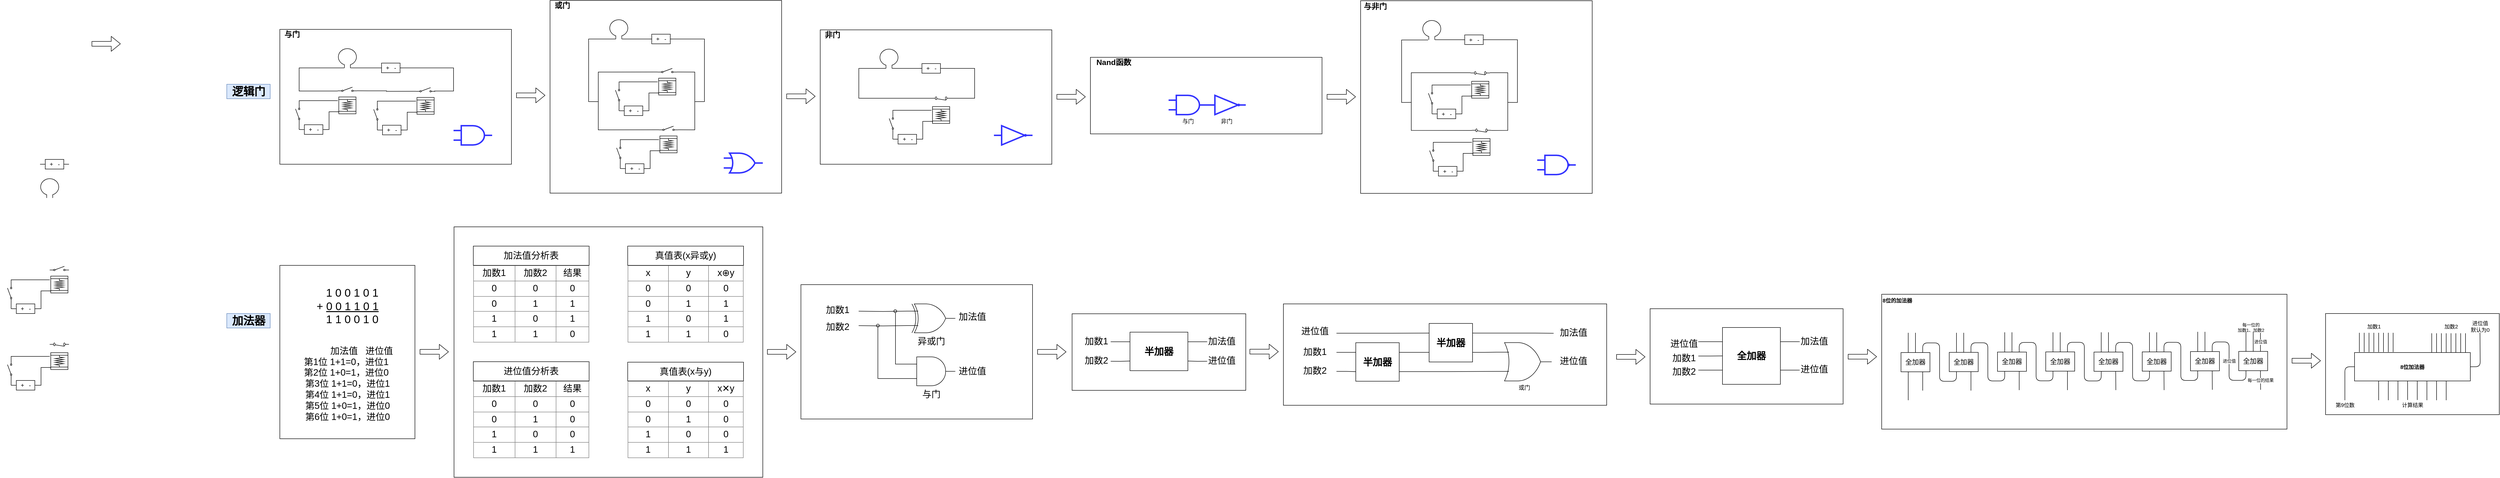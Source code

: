 <mxfile version="12.4.8" type="github">
  <diagram id="_mbeJhWYO9OrKyF545vx" name="Page-1">
    <mxGraphModel dx="5648" dy="2900" grid="1" gridSize="10" guides="1" tooltips="1" connect="1" arrows="1" fold="1" page="1" pageScale="1" pageWidth="827" pageHeight="1169" math="0" shadow="0">
      <root>
        <mxCell id="0"/>
        <mxCell id="1" parent="0"/>
        <mxCell id="wtRjHfEzPxuqXv_TNVYW-176" value="" style="whiteSpace=wrap;html=1;strokeColor=#000000;fillColor=none;" vertex="1" parent="1">
          <mxGeometry x="3200" y="90.5" width="480" height="400" as="geometry"/>
        </mxCell>
        <mxCell id="wtRjHfEzPxuqXv_TNVYW-285" value="" style="whiteSpace=wrap;html=1;strokeColor=#000000;fillColor=none;" vertex="1" parent="1">
          <mxGeometry x="2040" y="680" width="480" height="279" as="geometry"/>
        </mxCell>
        <mxCell id="wtRjHfEzPxuqXv_TNVYW-70" value="" style="whiteSpace=wrap;html=1;strokeColor=#000000;fillColor=none;" vertex="1" parent="1">
          <mxGeometry x="960" y="150" width="480" height="280" as="geometry"/>
        </mxCell>
        <mxCell id="wtRjHfEzPxuqXv_TNVYW-39" style="edgeStyle=orthogonalEdgeStyle;rounded=0;orthogonalLoop=1;jettySize=auto;html=1;exitX=0.658;exitY=1;exitDx=0;exitDy=0;exitPerimeter=0;entryX=0;entryY=0.5;entryDx=0;entryDy=0;entryPerimeter=0;endArrow=none;endFill=0;" edge="1" parent="1" source="wtRjHfEzPxuqXv_TNVYW-27" target="wtRjHfEzPxuqXv_TNVYW-37">
          <mxGeometry relative="1" as="geometry">
            <Array as="points">
              <mxPoint x="1130" y="230"/>
              <mxPoint x="1130" y="230"/>
            </Array>
          </mxGeometry>
        </mxCell>
        <mxCell id="wtRjHfEzPxuqXv_TNVYW-41" style="edgeStyle=orthogonalEdgeStyle;rounded=0;orthogonalLoop=1;jettySize=auto;html=1;exitX=0.342;exitY=1;exitDx=0;exitDy=0;exitPerimeter=0;entryX=0;entryY=0.84;entryDx=0;entryDy=0;entryPerimeter=0;endArrow=none;endFill=0;" edge="1" parent="1" source="wtRjHfEzPxuqXv_TNVYW-27">
          <mxGeometry relative="1" as="geometry">
            <mxPoint x="1080" y="278" as="targetPoint"/>
            <Array as="points">
              <mxPoint x="1000" y="230"/>
              <mxPoint x="1000" y="278"/>
            </Array>
          </mxGeometry>
        </mxCell>
        <mxCell id="wtRjHfEzPxuqXv_TNVYW-27" value="" style="verticalLabelPosition=bottom;shadow=0;dashed=0;align=center;html=1;verticalAlign=top;shape=mxgraph.electrical.radio.loop_antenna;strokeColor=#000000;" vertex="1" parent="1">
          <mxGeometry x="1080" y="190" width="40" height="40" as="geometry"/>
        </mxCell>
        <mxCell id="wtRjHfEzPxuqXv_TNVYW-35" value="" style="pointerEvents=1;verticalLabelPosition=bottom;shadow=0;dashed=0;align=center;html=1;verticalAlign=top;shape=mxgraph.electrical.resistors.resistor_1;strokeColor=#000000;" vertex="1" parent="1">
          <mxGeometry x="463" y="420" width="60" height="20" as="geometry"/>
        </mxCell>
        <mxCell id="wtRjHfEzPxuqXv_TNVYW-36" value="+&amp;nbsp; &amp;nbsp;-" style="text;html=1;resizable=0;autosize=1;align=center;verticalAlign=middle;points=[];fillColor=none;strokeColor=none;rounded=0;" vertex="1" parent="1">
          <mxGeometry x="473" y="420" width="40" height="20" as="geometry"/>
        </mxCell>
        <mxCell id="wtRjHfEzPxuqXv_TNVYW-40" style="edgeStyle=orthogonalEdgeStyle;rounded=0;orthogonalLoop=1;jettySize=auto;html=1;exitX=1;exitY=0.5;exitDx=0;exitDy=0;exitPerimeter=0;endArrow=none;endFill=0;entryX=1;entryY=0.84;entryDx=0;entryDy=0;entryPerimeter=0;" edge="1" parent="1" source="wtRjHfEzPxuqXv_TNVYW-37">
          <mxGeometry relative="1" as="geometry">
            <mxPoint x="1280" y="278" as="targetPoint"/>
            <Array as="points">
              <mxPoint x="1320" y="230"/>
              <mxPoint x="1320" y="278"/>
            </Array>
          </mxGeometry>
        </mxCell>
        <mxCell id="wtRjHfEzPxuqXv_TNVYW-37" value="" style="pointerEvents=1;verticalLabelPosition=bottom;shadow=0;dashed=0;align=center;html=1;verticalAlign=top;shape=mxgraph.electrical.resistors.resistor_1;strokeColor=#000000;" vertex="1" parent="1">
          <mxGeometry x="1160" y="220" width="60" height="20" as="geometry"/>
        </mxCell>
        <mxCell id="wtRjHfEzPxuqXv_TNVYW-38" value="+&amp;nbsp; &amp;nbsp;-" style="text;html=1;resizable=0;autosize=1;align=center;verticalAlign=middle;points=[];fillColor=none;strokeColor=none;rounded=0;" vertex="1" parent="1">
          <mxGeometry x="1170" y="220" width="40" height="20" as="geometry"/>
        </mxCell>
        <mxCell id="wtRjHfEzPxuqXv_TNVYW-47" value="" style="group" vertex="1" connectable="0" parent="1">
          <mxGeometry x="977" y="269" width="143" height="98" as="geometry"/>
        </mxCell>
        <mxCell id="wtRjHfEzPxuqXv_TNVYW-48" value="" style="group" vertex="1" connectable="0" parent="wtRjHfEzPxuqXv_TNVYW-47">
          <mxGeometry y="1" width="143" height="98" as="geometry"/>
        </mxCell>
        <mxCell id="wtRjHfEzPxuqXv_TNVYW-49" value="" style="shape=mxgraph.pid.heat_exchangers.heat_exchanger_(coil_tubes);html=1;align=center;verticalLabelPosition=bottom;verticalAlign=top;dashed=0;rotation=90;" vertex="1" parent="wtRjHfEzPxuqXv_TNVYW-48">
          <mxGeometry x="105.5" y="20" width="35" height="35.63" as="geometry"/>
        </mxCell>
        <mxCell id="wtRjHfEzPxuqXv_TNVYW-50" value="" style="pointerEvents=1;verticalLabelPosition=bottom;shadow=0;dashed=0;align=center;html=1;verticalAlign=top;shape=mxgraph.electrical.electro-mechanical.simple_switch;" vertex="1" parent="wtRjHfEzPxuqXv_TNVYW-48">
          <mxGeometry x="103" width="40" height="9" as="geometry"/>
        </mxCell>
        <mxCell id="wtRjHfEzPxuqXv_TNVYW-51" style="edgeStyle=orthogonalEdgeStyle;rounded=0;orthogonalLoop=1;jettySize=auto;html=1;exitX=1;exitY=0.5;exitDx=0;exitDy=0;exitPerimeter=0;entryX=0.93;entryY=1;entryDx=0;entryDy=0;entryPerimeter=0;endArrow=none;endFill=0;" edge="1" parent="wtRjHfEzPxuqXv_TNVYW-48" source="wtRjHfEzPxuqXv_TNVYW-52" target="wtRjHfEzPxuqXv_TNVYW-49">
          <mxGeometry relative="1" as="geometry">
            <Array as="points">
              <mxPoint x="85" y="88"/>
              <mxPoint x="85" y="51"/>
              <mxPoint x="105" y="51"/>
            </Array>
          </mxGeometry>
        </mxCell>
        <mxCell id="wtRjHfEzPxuqXv_TNVYW-52" value="" style="pointerEvents=1;verticalLabelPosition=bottom;shadow=0;dashed=0;align=center;html=1;verticalAlign=top;shape=mxgraph.electrical.resistors.resistor_1;strokeColor=#000000;" vertex="1" parent="wtRjHfEzPxuqXv_TNVYW-48">
          <mxGeometry x="23" y="78" width="60" height="20" as="geometry"/>
        </mxCell>
        <mxCell id="wtRjHfEzPxuqXv_TNVYW-53" value="+&amp;nbsp; &amp;nbsp;-" style="text;html=1;resizable=0;autosize=1;align=center;verticalAlign=middle;points=[];fillColor=none;strokeColor=none;rounded=0;" vertex="1" parent="wtRjHfEzPxuqXv_TNVYW-48">
          <mxGeometry x="33" y="78" width="40" height="20" as="geometry"/>
        </mxCell>
        <mxCell id="wtRjHfEzPxuqXv_TNVYW-54" style="edgeStyle=orthogonalEdgeStyle;rounded=0;orthogonalLoop=1;jettySize=auto;html=1;exitX=1;exitY=0.84;exitDx=0;exitDy=0;exitPerimeter=0;endArrow=none;endFill=0;" edge="1" parent="wtRjHfEzPxuqXv_TNVYW-48" source="wtRjHfEzPxuqXv_TNVYW-55">
          <mxGeometry relative="1" as="geometry">
            <mxPoint x="103" y="28" as="targetPoint"/>
            <Array as="points">
              <mxPoint x="23" y="28"/>
            </Array>
          </mxGeometry>
        </mxCell>
        <mxCell id="wtRjHfEzPxuqXv_TNVYW-55" value="" style="pointerEvents=1;verticalLabelPosition=bottom;shadow=0;dashed=0;align=center;html=1;verticalAlign=top;shape=mxgraph.electrical.electro-mechanical.simple_switch;rotation=-90;" vertex="1" parent="wtRjHfEzPxuqXv_TNVYW-48">
          <mxGeometry y="51" width="40" height="9" as="geometry"/>
        </mxCell>
        <mxCell id="wtRjHfEzPxuqXv_TNVYW-56" style="edgeStyle=orthogonalEdgeStyle;rounded=0;orthogonalLoop=1;jettySize=auto;html=1;exitX=0;exitY=0.5;exitDx=0;exitDy=0;exitPerimeter=0;entryX=0;entryY=0.84;entryDx=0;entryDy=0;entryPerimeter=0;endArrow=none;endFill=0;" edge="1" parent="wtRjHfEzPxuqXv_TNVYW-48" source="wtRjHfEzPxuqXv_TNVYW-52" target="wtRjHfEzPxuqXv_TNVYW-55">
          <mxGeometry relative="1" as="geometry"/>
        </mxCell>
        <mxCell id="wtRjHfEzPxuqXv_TNVYW-57" value="" style="group" vertex="1" connectable="0" parent="1">
          <mxGeometry x="1139" y="270" width="143" height="98" as="geometry"/>
        </mxCell>
        <mxCell id="wtRjHfEzPxuqXv_TNVYW-58" value="" style="group" vertex="1" connectable="0" parent="wtRjHfEzPxuqXv_TNVYW-57">
          <mxGeometry y="1" width="143" height="98" as="geometry"/>
        </mxCell>
        <mxCell id="wtRjHfEzPxuqXv_TNVYW-59" value="" style="shape=mxgraph.pid.heat_exchangers.heat_exchanger_(coil_tubes);html=1;align=center;verticalLabelPosition=bottom;verticalAlign=top;dashed=0;rotation=90;" vertex="1" parent="wtRjHfEzPxuqXv_TNVYW-58">
          <mxGeometry x="105.5" y="20" width="35" height="35.63" as="geometry"/>
        </mxCell>
        <mxCell id="wtRjHfEzPxuqXv_TNVYW-60" value="" style="pointerEvents=1;verticalLabelPosition=bottom;shadow=0;dashed=0;align=center;html=1;verticalAlign=top;shape=mxgraph.electrical.electro-mechanical.simple_switch;" vertex="1" parent="wtRjHfEzPxuqXv_TNVYW-58">
          <mxGeometry x="103" width="40" height="9" as="geometry"/>
        </mxCell>
        <mxCell id="wtRjHfEzPxuqXv_TNVYW-61" style="edgeStyle=orthogonalEdgeStyle;rounded=0;orthogonalLoop=1;jettySize=auto;html=1;exitX=1;exitY=0.5;exitDx=0;exitDy=0;exitPerimeter=0;entryX=0.93;entryY=1;entryDx=0;entryDy=0;entryPerimeter=0;endArrow=none;endFill=0;" edge="1" parent="wtRjHfEzPxuqXv_TNVYW-58" source="wtRjHfEzPxuqXv_TNVYW-62" target="wtRjHfEzPxuqXv_TNVYW-59">
          <mxGeometry relative="1" as="geometry">
            <Array as="points">
              <mxPoint x="85" y="88"/>
              <mxPoint x="85" y="51"/>
              <mxPoint x="105" y="51"/>
            </Array>
          </mxGeometry>
        </mxCell>
        <mxCell id="wtRjHfEzPxuqXv_TNVYW-62" value="" style="pointerEvents=1;verticalLabelPosition=bottom;shadow=0;dashed=0;align=center;html=1;verticalAlign=top;shape=mxgraph.electrical.resistors.resistor_1;strokeColor=#000000;" vertex="1" parent="wtRjHfEzPxuqXv_TNVYW-58">
          <mxGeometry x="23" y="78" width="60" height="20" as="geometry"/>
        </mxCell>
        <mxCell id="wtRjHfEzPxuqXv_TNVYW-63" value="+&amp;nbsp; &amp;nbsp;-" style="text;html=1;resizable=0;autosize=1;align=center;verticalAlign=middle;points=[];fillColor=none;strokeColor=none;rounded=0;" vertex="1" parent="wtRjHfEzPxuqXv_TNVYW-58">
          <mxGeometry x="33" y="78" width="40" height="20" as="geometry"/>
        </mxCell>
        <mxCell id="wtRjHfEzPxuqXv_TNVYW-64" style="edgeStyle=orthogonalEdgeStyle;rounded=0;orthogonalLoop=1;jettySize=auto;html=1;exitX=1;exitY=0.84;exitDx=0;exitDy=0;exitPerimeter=0;endArrow=none;endFill=0;" edge="1" parent="wtRjHfEzPxuqXv_TNVYW-58" source="wtRjHfEzPxuqXv_TNVYW-65">
          <mxGeometry relative="1" as="geometry">
            <mxPoint x="103" y="28" as="targetPoint"/>
            <Array as="points">
              <mxPoint x="23" y="28"/>
            </Array>
          </mxGeometry>
        </mxCell>
        <mxCell id="wtRjHfEzPxuqXv_TNVYW-65" value="" style="pointerEvents=1;verticalLabelPosition=bottom;shadow=0;dashed=0;align=center;html=1;verticalAlign=top;shape=mxgraph.electrical.electro-mechanical.simple_switch;rotation=-90;" vertex="1" parent="wtRjHfEzPxuqXv_TNVYW-58">
          <mxGeometry y="51" width="40" height="9" as="geometry"/>
        </mxCell>
        <mxCell id="wtRjHfEzPxuqXv_TNVYW-66" style="edgeStyle=orthogonalEdgeStyle;rounded=0;orthogonalLoop=1;jettySize=auto;html=1;exitX=0;exitY=0.5;exitDx=0;exitDy=0;exitPerimeter=0;entryX=0;entryY=0.84;entryDx=0;entryDy=0;entryPerimeter=0;endArrow=none;endFill=0;" edge="1" parent="wtRjHfEzPxuqXv_TNVYW-58" source="wtRjHfEzPxuqXv_TNVYW-62" target="wtRjHfEzPxuqXv_TNVYW-65">
          <mxGeometry relative="1" as="geometry"/>
        </mxCell>
        <mxCell id="wtRjHfEzPxuqXv_TNVYW-67" style="edgeStyle=orthogonalEdgeStyle;rounded=0;orthogonalLoop=1;jettySize=auto;html=1;exitX=1;exitY=0.84;exitDx=0;exitDy=0;exitPerimeter=0;entryX=0;entryY=0.84;entryDx=0;entryDy=0;entryPerimeter=0;endArrow=none;endFill=0;" edge="1" parent="1" source="wtRjHfEzPxuqXv_TNVYW-50" target="wtRjHfEzPxuqXv_TNVYW-60">
          <mxGeometry relative="1" as="geometry">
            <Array as="points">
              <mxPoint x="1181" y="278"/>
            </Array>
          </mxGeometry>
        </mxCell>
        <mxCell id="wtRjHfEzPxuqXv_TNVYW-68" value="" style="verticalLabelPosition=bottom;shadow=0;dashed=0;align=center;html=1;verticalAlign=top;shape=mxgraph.electrical.radio.loop_antenna;strokeColor=#000000;" vertex="1" parent="1">
          <mxGeometry x="463" y="460" width="40" height="40" as="geometry"/>
        </mxCell>
        <mxCell id="wtRjHfEzPxuqXv_TNVYW-71" value="&lt;b&gt;&lt;font style=&quot;font-size: 16px&quot;&gt;与门&lt;/font&gt;&lt;/b&gt;" style="text;html=1;resizable=0;autosize=1;align=center;verticalAlign=middle;points=[];fillColor=none;strokeColor=none;rounded=0;" vertex="1" parent="1">
          <mxGeometry x="960" y="150" width="50" height="20" as="geometry"/>
        </mxCell>
        <mxCell id="wtRjHfEzPxuqXv_TNVYW-72" value="" style="whiteSpace=wrap;html=1;strokeColor=#000000;fillColor=none;" vertex="1" parent="1">
          <mxGeometry x="1520" y="90.0" width="480" height="400" as="geometry"/>
        </mxCell>
        <mxCell id="wtRjHfEzPxuqXv_TNVYW-73" style="edgeStyle=orthogonalEdgeStyle;rounded=0;orthogonalLoop=1;jettySize=auto;html=1;exitX=0.658;exitY=1;exitDx=0;exitDy=0;exitPerimeter=0;entryX=0;entryY=0.5;entryDx=0;entryDy=0;entryPerimeter=0;endArrow=none;endFill=0;" edge="1" parent="1" source="wtRjHfEzPxuqXv_TNVYW-75" target="wtRjHfEzPxuqXv_TNVYW-77">
          <mxGeometry relative="1" as="geometry">
            <Array as="points">
              <mxPoint x="1690" y="170"/>
              <mxPoint x="1690" y="170"/>
            </Array>
          </mxGeometry>
        </mxCell>
        <mxCell id="wtRjHfEzPxuqXv_TNVYW-105" style="edgeStyle=orthogonalEdgeStyle;rounded=0;orthogonalLoop=1;jettySize=auto;html=1;exitX=0.342;exitY=1;exitDx=0;exitDy=0;exitPerimeter=0;endArrow=none;endFill=0;" edge="1" parent="1" source="wtRjHfEzPxuqXv_TNVYW-75">
          <mxGeometry relative="1" as="geometry">
            <mxPoint x="1620" y="300" as="targetPoint"/>
            <Array as="points">
              <mxPoint x="1600" y="170"/>
              <mxPoint x="1600" y="300"/>
            </Array>
          </mxGeometry>
        </mxCell>
        <mxCell id="wtRjHfEzPxuqXv_TNVYW-75" value="" style="verticalLabelPosition=bottom;shadow=0;dashed=0;align=center;html=1;verticalAlign=top;shape=mxgraph.electrical.radio.loop_antenna;strokeColor=#000000;" vertex="1" parent="1">
          <mxGeometry x="1642.5" y="130" width="40" height="40" as="geometry"/>
        </mxCell>
        <mxCell id="wtRjHfEzPxuqXv_TNVYW-102" style="edgeStyle=orthogonalEdgeStyle;rounded=0;orthogonalLoop=1;jettySize=auto;html=1;exitX=1;exitY=0.5;exitDx=0;exitDy=0;exitPerimeter=0;endArrow=none;endFill=0;" edge="1" parent="1" source="wtRjHfEzPxuqXv_TNVYW-77">
          <mxGeometry relative="1" as="geometry">
            <mxPoint x="1820" y="300" as="targetPoint"/>
            <Array as="points">
              <mxPoint x="1840" y="170"/>
              <mxPoint x="1840" y="300"/>
            </Array>
          </mxGeometry>
        </mxCell>
        <mxCell id="wtRjHfEzPxuqXv_TNVYW-77" value="" style="pointerEvents=1;verticalLabelPosition=bottom;shadow=0;dashed=0;align=center;html=1;verticalAlign=top;shape=mxgraph.electrical.resistors.resistor_1;strokeColor=#000000;" vertex="1" parent="1">
          <mxGeometry x="1720" y="160" width="60" height="20" as="geometry"/>
        </mxCell>
        <mxCell id="wtRjHfEzPxuqXv_TNVYW-78" value="+&amp;nbsp; &amp;nbsp;-" style="text;html=1;resizable=0;autosize=1;align=center;verticalAlign=middle;points=[];fillColor=none;strokeColor=none;rounded=0;" vertex="1" parent="1">
          <mxGeometry x="1730" y="160" width="40" height="20" as="geometry"/>
        </mxCell>
        <mxCell id="wtRjHfEzPxuqXv_TNVYW-79" value="" style="group" vertex="1" connectable="0" parent="1">
          <mxGeometry x="1640" y="230" width="143" height="98" as="geometry"/>
        </mxCell>
        <mxCell id="wtRjHfEzPxuqXv_TNVYW-80" value="" style="group" vertex="1" connectable="0" parent="wtRjHfEzPxuqXv_TNVYW-79">
          <mxGeometry y="1" width="143" height="98" as="geometry"/>
        </mxCell>
        <mxCell id="wtRjHfEzPxuqXv_TNVYW-81" value="" style="shape=mxgraph.pid.heat_exchangers.heat_exchanger_(coil_tubes);html=1;align=center;verticalLabelPosition=bottom;verticalAlign=top;dashed=0;rotation=90;" vertex="1" parent="wtRjHfEzPxuqXv_TNVYW-80">
          <mxGeometry x="105.5" y="20" width="35" height="35.63" as="geometry"/>
        </mxCell>
        <mxCell id="wtRjHfEzPxuqXv_TNVYW-82" value="" style="pointerEvents=1;verticalLabelPosition=bottom;shadow=0;dashed=0;align=center;html=1;verticalAlign=top;shape=mxgraph.electrical.electro-mechanical.simple_switch;" vertex="1" parent="wtRjHfEzPxuqXv_TNVYW-80">
          <mxGeometry x="103" width="40" height="9" as="geometry"/>
        </mxCell>
        <mxCell id="wtRjHfEzPxuqXv_TNVYW-83" style="edgeStyle=orthogonalEdgeStyle;rounded=0;orthogonalLoop=1;jettySize=auto;html=1;exitX=1;exitY=0.5;exitDx=0;exitDy=0;exitPerimeter=0;entryX=0.93;entryY=1;entryDx=0;entryDy=0;entryPerimeter=0;endArrow=none;endFill=0;" edge="1" parent="wtRjHfEzPxuqXv_TNVYW-80" source="wtRjHfEzPxuqXv_TNVYW-84" target="wtRjHfEzPxuqXv_TNVYW-81">
          <mxGeometry relative="1" as="geometry">
            <Array as="points">
              <mxPoint x="85" y="88"/>
              <mxPoint x="85" y="51"/>
              <mxPoint x="105" y="51"/>
            </Array>
          </mxGeometry>
        </mxCell>
        <mxCell id="wtRjHfEzPxuqXv_TNVYW-84" value="" style="pointerEvents=1;verticalLabelPosition=bottom;shadow=0;dashed=0;align=center;html=1;verticalAlign=top;shape=mxgraph.electrical.resistors.resistor_1;strokeColor=#000000;" vertex="1" parent="wtRjHfEzPxuqXv_TNVYW-80">
          <mxGeometry x="23" y="78" width="60" height="20" as="geometry"/>
        </mxCell>
        <mxCell id="wtRjHfEzPxuqXv_TNVYW-85" value="+&amp;nbsp; &amp;nbsp;-" style="text;html=1;resizable=0;autosize=1;align=center;verticalAlign=middle;points=[];fillColor=none;strokeColor=none;rounded=0;" vertex="1" parent="wtRjHfEzPxuqXv_TNVYW-80">
          <mxGeometry x="33" y="78" width="40" height="20" as="geometry"/>
        </mxCell>
        <mxCell id="wtRjHfEzPxuqXv_TNVYW-86" style="edgeStyle=orthogonalEdgeStyle;rounded=0;orthogonalLoop=1;jettySize=auto;html=1;exitX=1;exitY=0.84;exitDx=0;exitDy=0;exitPerimeter=0;endArrow=none;endFill=0;" edge="1" parent="wtRjHfEzPxuqXv_TNVYW-80" source="wtRjHfEzPxuqXv_TNVYW-87">
          <mxGeometry relative="1" as="geometry">
            <mxPoint x="103" y="28" as="targetPoint"/>
            <Array as="points">
              <mxPoint x="23" y="28"/>
            </Array>
          </mxGeometry>
        </mxCell>
        <mxCell id="wtRjHfEzPxuqXv_TNVYW-87" value="" style="pointerEvents=1;verticalLabelPosition=bottom;shadow=0;dashed=0;align=center;html=1;verticalAlign=top;shape=mxgraph.electrical.electro-mechanical.simple_switch;rotation=-90;" vertex="1" parent="wtRjHfEzPxuqXv_TNVYW-80">
          <mxGeometry y="51" width="40" height="9" as="geometry"/>
        </mxCell>
        <mxCell id="wtRjHfEzPxuqXv_TNVYW-88" style="edgeStyle=orthogonalEdgeStyle;rounded=0;orthogonalLoop=1;jettySize=auto;html=1;exitX=0;exitY=0.5;exitDx=0;exitDy=0;exitPerimeter=0;entryX=0;entryY=0.84;entryDx=0;entryDy=0;entryPerimeter=0;endArrow=none;endFill=0;" edge="1" parent="wtRjHfEzPxuqXv_TNVYW-80" source="wtRjHfEzPxuqXv_TNVYW-84" target="wtRjHfEzPxuqXv_TNVYW-87">
          <mxGeometry relative="1" as="geometry"/>
        </mxCell>
        <mxCell id="wtRjHfEzPxuqXv_TNVYW-89" value="" style="group" vertex="1" connectable="0" parent="1">
          <mxGeometry x="1642.5" y="350" width="143" height="98" as="geometry"/>
        </mxCell>
        <mxCell id="wtRjHfEzPxuqXv_TNVYW-90" value="" style="group" vertex="1" connectable="0" parent="wtRjHfEzPxuqXv_TNVYW-89">
          <mxGeometry y="1" width="143" height="98" as="geometry"/>
        </mxCell>
        <mxCell id="wtRjHfEzPxuqXv_TNVYW-91" value="" style="shape=mxgraph.pid.heat_exchangers.heat_exchanger_(coil_tubes);html=1;align=center;verticalLabelPosition=bottom;verticalAlign=top;dashed=0;rotation=90;" vertex="1" parent="wtRjHfEzPxuqXv_TNVYW-90">
          <mxGeometry x="105.5" y="20" width="35" height="35.63" as="geometry"/>
        </mxCell>
        <mxCell id="wtRjHfEzPxuqXv_TNVYW-92" value="" style="pointerEvents=1;verticalLabelPosition=bottom;shadow=0;dashed=0;align=center;html=1;verticalAlign=top;shape=mxgraph.electrical.electro-mechanical.simple_switch;" vertex="1" parent="wtRjHfEzPxuqXv_TNVYW-90">
          <mxGeometry x="103" width="40" height="9" as="geometry"/>
        </mxCell>
        <mxCell id="wtRjHfEzPxuqXv_TNVYW-93" style="edgeStyle=orthogonalEdgeStyle;rounded=0;orthogonalLoop=1;jettySize=auto;html=1;exitX=1;exitY=0.5;exitDx=0;exitDy=0;exitPerimeter=0;entryX=0.93;entryY=1;entryDx=0;entryDy=0;entryPerimeter=0;endArrow=none;endFill=0;" edge="1" parent="wtRjHfEzPxuqXv_TNVYW-90" source="wtRjHfEzPxuqXv_TNVYW-94" target="wtRjHfEzPxuqXv_TNVYW-91">
          <mxGeometry relative="1" as="geometry">
            <Array as="points">
              <mxPoint x="85" y="88"/>
              <mxPoint x="85" y="51"/>
              <mxPoint x="105" y="51"/>
            </Array>
          </mxGeometry>
        </mxCell>
        <mxCell id="wtRjHfEzPxuqXv_TNVYW-94" value="" style="pointerEvents=1;verticalLabelPosition=bottom;shadow=0;dashed=0;align=center;html=1;verticalAlign=top;shape=mxgraph.electrical.resistors.resistor_1;strokeColor=#000000;" vertex="1" parent="wtRjHfEzPxuqXv_TNVYW-90">
          <mxGeometry x="23" y="78" width="60" height="20" as="geometry"/>
        </mxCell>
        <mxCell id="wtRjHfEzPxuqXv_TNVYW-95" value="+&amp;nbsp; &amp;nbsp;-" style="text;html=1;resizable=0;autosize=1;align=center;verticalAlign=middle;points=[];fillColor=none;strokeColor=none;rounded=0;" vertex="1" parent="wtRjHfEzPxuqXv_TNVYW-90">
          <mxGeometry x="33" y="78" width="40" height="20" as="geometry"/>
        </mxCell>
        <mxCell id="wtRjHfEzPxuqXv_TNVYW-96" style="edgeStyle=orthogonalEdgeStyle;rounded=0;orthogonalLoop=1;jettySize=auto;html=1;exitX=1;exitY=0.84;exitDx=0;exitDy=0;exitPerimeter=0;endArrow=none;endFill=0;" edge="1" parent="wtRjHfEzPxuqXv_TNVYW-90" source="wtRjHfEzPxuqXv_TNVYW-97">
          <mxGeometry relative="1" as="geometry">
            <mxPoint x="103" y="28" as="targetPoint"/>
            <Array as="points">
              <mxPoint x="23" y="28"/>
            </Array>
          </mxGeometry>
        </mxCell>
        <mxCell id="wtRjHfEzPxuqXv_TNVYW-97" value="" style="pointerEvents=1;verticalLabelPosition=bottom;shadow=0;dashed=0;align=center;html=1;verticalAlign=top;shape=mxgraph.electrical.electro-mechanical.simple_switch;rotation=-90;" vertex="1" parent="wtRjHfEzPxuqXv_TNVYW-90">
          <mxGeometry y="51" width="40" height="9" as="geometry"/>
        </mxCell>
        <mxCell id="wtRjHfEzPxuqXv_TNVYW-98" style="edgeStyle=orthogonalEdgeStyle;rounded=0;orthogonalLoop=1;jettySize=auto;html=1;exitX=0;exitY=0.5;exitDx=0;exitDy=0;exitPerimeter=0;entryX=0;entryY=0.84;entryDx=0;entryDy=0;entryPerimeter=0;endArrow=none;endFill=0;" edge="1" parent="wtRjHfEzPxuqXv_TNVYW-90" source="wtRjHfEzPxuqXv_TNVYW-94" target="wtRjHfEzPxuqXv_TNVYW-97">
          <mxGeometry relative="1" as="geometry"/>
        </mxCell>
        <mxCell id="wtRjHfEzPxuqXv_TNVYW-100" value="&lt;span style=&quot;font-size: 16px&quot;&gt;&lt;b&gt;或门&lt;/b&gt;&lt;/span&gt;" style="text;html=1;resizable=0;autosize=1;align=center;verticalAlign=middle;points=[];fillColor=none;strokeColor=none;rounded=0;" vertex="1" parent="1">
          <mxGeometry x="1520" y="90.0" width="50" height="20" as="geometry"/>
        </mxCell>
        <mxCell id="wtRjHfEzPxuqXv_TNVYW-103" style="edgeStyle=orthogonalEdgeStyle;rounded=0;orthogonalLoop=1;jettySize=auto;html=1;exitX=1;exitY=0.84;exitDx=0;exitDy=0;exitPerimeter=0;entryX=1;entryY=0.84;entryDx=0;entryDy=0;entryPerimeter=0;endArrow=none;endFill=0;" edge="1" parent="1" source="wtRjHfEzPxuqXv_TNVYW-82" target="wtRjHfEzPxuqXv_TNVYW-92">
          <mxGeometry relative="1" as="geometry">
            <Array as="points">
              <mxPoint x="1820" y="239"/>
              <mxPoint x="1820" y="359"/>
            </Array>
          </mxGeometry>
        </mxCell>
        <mxCell id="wtRjHfEzPxuqXv_TNVYW-104" style="edgeStyle=orthogonalEdgeStyle;rounded=0;orthogonalLoop=1;jettySize=auto;html=1;exitX=0;exitY=0.84;exitDx=0;exitDy=0;exitPerimeter=0;entryX=0;entryY=0.84;entryDx=0;entryDy=0;entryPerimeter=0;endArrow=none;endFill=0;" edge="1" parent="1" source="wtRjHfEzPxuqXv_TNVYW-82" target="wtRjHfEzPxuqXv_TNVYW-92">
          <mxGeometry relative="1" as="geometry">
            <Array as="points">
              <mxPoint x="1620" y="239"/>
              <mxPoint x="1620" y="359"/>
            </Array>
          </mxGeometry>
        </mxCell>
        <mxCell id="wtRjHfEzPxuqXv_TNVYW-109" value="" style="group" vertex="1" connectable="0" parent="1">
          <mxGeometry x="380" y="641" width="143" height="98" as="geometry"/>
        </mxCell>
        <mxCell id="wtRjHfEzPxuqXv_TNVYW-110" value="" style="group" vertex="1" connectable="0" parent="wtRjHfEzPxuqXv_TNVYW-109">
          <mxGeometry y="1" width="143" height="98" as="geometry"/>
        </mxCell>
        <mxCell id="wtRjHfEzPxuqXv_TNVYW-111" value="" style="shape=mxgraph.pid.heat_exchangers.heat_exchanger_(coil_tubes);html=1;align=center;verticalLabelPosition=bottom;verticalAlign=top;dashed=0;rotation=90;" vertex="1" parent="wtRjHfEzPxuqXv_TNVYW-110">
          <mxGeometry x="105.5" y="20" width="35" height="35.63" as="geometry"/>
        </mxCell>
        <mxCell id="wtRjHfEzPxuqXv_TNVYW-112" value="" style="pointerEvents=1;verticalLabelPosition=bottom;shadow=0;dashed=0;align=center;html=1;verticalAlign=top;shape=mxgraph.electrical.electro-mechanical.simple_switch;" vertex="1" parent="wtRjHfEzPxuqXv_TNVYW-110">
          <mxGeometry x="103" width="40" height="9" as="geometry"/>
        </mxCell>
        <mxCell id="wtRjHfEzPxuqXv_TNVYW-113" style="edgeStyle=orthogonalEdgeStyle;rounded=0;orthogonalLoop=1;jettySize=auto;html=1;exitX=1;exitY=0.5;exitDx=0;exitDy=0;exitPerimeter=0;entryX=0.93;entryY=1;entryDx=0;entryDy=0;entryPerimeter=0;endArrow=none;endFill=0;" edge="1" parent="wtRjHfEzPxuqXv_TNVYW-110" source="wtRjHfEzPxuqXv_TNVYW-114" target="wtRjHfEzPxuqXv_TNVYW-111">
          <mxGeometry relative="1" as="geometry">
            <Array as="points">
              <mxPoint x="85" y="88"/>
              <mxPoint x="85" y="51"/>
              <mxPoint x="105" y="51"/>
            </Array>
          </mxGeometry>
        </mxCell>
        <mxCell id="wtRjHfEzPxuqXv_TNVYW-114" value="" style="pointerEvents=1;verticalLabelPosition=bottom;shadow=0;dashed=0;align=center;html=1;verticalAlign=top;shape=mxgraph.electrical.resistors.resistor_1;strokeColor=#000000;" vertex="1" parent="wtRjHfEzPxuqXv_TNVYW-110">
          <mxGeometry x="23" y="78" width="60" height="20" as="geometry"/>
        </mxCell>
        <mxCell id="wtRjHfEzPxuqXv_TNVYW-115" value="+&amp;nbsp; &amp;nbsp;-" style="text;html=1;resizable=0;autosize=1;align=center;verticalAlign=middle;points=[];fillColor=none;strokeColor=none;rounded=0;" vertex="1" parent="wtRjHfEzPxuqXv_TNVYW-110">
          <mxGeometry x="33" y="78" width="40" height="20" as="geometry"/>
        </mxCell>
        <mxCell id="wtRjHfEzPxuqXv_TNVYW-116" style="edgeStyle=orthogonalEdgeStyle;rounded=0;orthogonalLoop=1;jettySize=auto;html=1;exitX=1;exitY=0.84;exitDx=0;exitDy=0;exitPerimeter=0;endArrow=none;endFill=0;" edge="1" parent="wtRjHfEzPxuqXv_TNVYW-110" source="wtRjHfEzPxuqXv_TNVYW-117">
          <mxGeometry relative="1" as="geometry">
            <mxPoint x="103" y="28" as="targetPoint"/>
            <Array as="points">
              <mxPoint x="23" y="28"/>
            </Array>
          </mxGeometry>
        </mxCell>
        <mxCell id="wtRjHfEzPxuqXv_TNVYW-117" value="" style="pointerEvents=1;verticalLabelPosition=bottom;shadow=0;dashed=0;align=center;html=1;verticalAlign=top;shape=mxgraph.electrical.electro-mechanical.simple_switch;rotation=-90;" vertex="1" parent="wtRjHfEzPxuqXv_TNVYW-110">
          <mxGeometry y="51" width="40" height="9" as="geometry"/>
        </mxCell>
        <mxCell id="wtRjHfEzPxuqXv_TNVYW-118" style="edgeStyle=orthogonalEdgeStyle;rounded=0;orthogonalLoop=1;jettySize=auto;html=1;exitX=0;exitY=0.5;exitDx=0;exitDy=0;exitPerimeter=0;entryX=0;entryY=0.84;entryDx=0;entryDy=0;entryPerimeter=0;endArrow=none;endFill=0;" edge="1" parent="wtRjHfEzPxuqXv_TNVYW-110" source="wtRjHfEzPxuqXv_TNVYW-114" target="wtRjHfEzPxuqXv_TNVYW-117">
          <mxGeometry relative="1" as="geometry"/>
        </mxCell>
        <mxCell id="wtRjHfEzPxuqXv_TNVYW-130" value="" style="whiteSpace=wrap;html=1;strokeColor=#000000;fillColor=none;" vertex="1" parent="1">
          <mxGeometry x="2080" y="151.0" width="480" height="279" as="geometry"/>
        </mxCell>
        <mxCell id="wtRjHfEzPxuqXv_TNVYW-131" style="edgeStyle=orthogonalEdgeStyle;rounded=0;orthogonalLoop=1;jettySize=auto;html=1;exitX=0.658;exitY=1;exitDx=0;exitDy=0;exitPerimeter=0;entryX=0;entryY=0.5;entryDx=0;entryDy=0;entryPerimeter=0;endArrow=none;endFill=0;" edge="1" parent="1" source="wtRjHfEzPxuqXv_TNVYW-133" target="wtRjHfEzPxuqXv_TNVYW-135">
          <mxGeometry relative="1" as="geometry">
            <Array as="points">
              <mxPoint x="2250" y="231.0"/>
              <mxPoint x="2250" y="231.0"/>
            </Array>
          </mxGeometry>
        </mxCell>
        <mxCell id="wtRjHfEzPxuqXv_TNVYW-132" style="edgeStyle=orthogonalEdgeStyle;rounded=0;orthogonalLoop=1;jettySize=auto;html=1;exitX=0.342;exitY=1;exitDx=0;exitDy=0;exitPerimeter=0;endArrow=none;endFill=0;entryX=0;entryY=0.43;entryDx=0;entryDy=0;entryPerimeter=0;" edge="1" parent="1" source="wtRjHfEzPxuqXv_TNVYW-133" target="wtRjHfEzPxuqXv_TNVYW-163">
          <mxGeometry relative="1" as="geometry">
            <mxPoint x="2179.667" y="361.167" as="targetPoint"/>
            <Array as="points">
              <mxPoint x="2160" y="231.0"/>
              <mxPoint x="2160" y="293.0"/>
            </Array>
          </mxGeometry>
        </mxCell>
        <mxCell id="wtRjHfEzPxuqXv_TNVYW-133" value="" style="verticalLabelPosition=bottom;shadow=0;dashed=0;align=center;html=1;verticalAlign=top;shape=mxgraph.electrical.radio.loop_antenna;strokeColor=#000000;" vertex="1" parent="1">
          <mxGeometry x="2202.5" y="191.0" width="40" height="40" as="geometry"/>
        </mxCell>
        <mxCell id="wtRjHfEzPxuqXv_TNVYW-134" style="edgeStyle=orthogonalEdgeStyle;rounded=0;orthogonalLoop=1;jettySize=auto;html=1;exitX=1;exitY=0.5;exitDx=0;exitDy=0;exitPerimeter=0;endArrow=none;endFill=0;entryX=1;entryY=0.43;entryDx=0;entryDy=0;entryPerimeter=0;" edge="1" parent="1" source="wtRjHfEzPxuqXv_TNVYW-135" target="wtRjHfEzPxuqXv_TNVYW-163">
          <mxGeometry relative="1" as="geometry">
            <mxPoint x="2379.667" y="361.167" as="targetPoint"/>
            <Array as="points">
              <mxPoint x="2400" y="231.0"/>
              <mxPoint x="2400" y="293.0"/>
            </Array>
          </mxGeometry>
        </mxCell>
        <mxCell id="wtRjHfEzPxuqXv_TNVYW-135" value="" style="pointerEvents=1;verticalLabelPosition=bottom;shadow=0;dashed=0;align=center;html=1;verticalAlign=top;shape=mxgraph.electrical.resistors.resistor_1;strokeColor=#000000;" vertex="1" parent="1">
          <mxGeometry x="2280" y="221.0" width="60" height="20" as="geometry"/>
        </mxCell>
        <mxCell id="wtRjHfEzPxuqXv_TNVYW-136" value="+&amp;nbsp; &amp;nbsp;-" style="text;html=1;resizable=0;autosize=1;align=center;verticalAlign=middle;points=[];fillColor=none;strokeColor=none;rounded=0;" vertex="1" parent="1">
          <mxGeometry x="2290" y="221.0" width="40" height="20" as="geometry"/>
        </mxCell>
        <mxCell id="wtRjHfEzPxuqXv_TNVYW-157" value="&lt;span style=&quot;font-size: 16px&quot;&gt;&lt;b&gt;非门&lt;/b&gt;&lt;/span&gt;" style="text;html=1;resizable=0;autosize=1;align=center;verticalAlign=middle;points=[];fillColor=none;strokeColor=none;rounded=0;" vertex="1" parent="1">
          <mxGeometry x="2080" y="151.0" width="50" height="20" as="geometry"/>
        </mxCell>
        <mxCell id="wtRjHfEzPxuqXv_TNVYW-160" value="" style="group" vertex="1" connectable="0" parent="1">
          <mxGeometry x="380" y="801" width="143" height="98" as="geometry"/>
        </mxCell>
        <mxCell id="wtRjHfEzPxuqXv_TNVYW-129" value="" style="group" vertex="1" connectable="0" parent="wtRjHfEzPxuqXv_TNVYW-160">
          <mxGeometry width="143" height="98" as="geometry"/>
        </mxCell>
        <mxCell id="wtRjHfEzPxuqXv_TNVYW-106" value="" style="pointerEvents=1;verticalLabelPosition=bottom;shadow=0;dashed=0;align=center;html=1;verticalAlign=top;shape=mxgraph.electrical.electro-mechanical.stay_put;strokeColor=#000000;fillColor=none;" vertex="1" parent="wtRjHfEzPxuqXv_TNVYW-129">
          <mxGeometry x="103" width="40" height="7" as="geometry"/>
        </mxCell>
        <mxCell id="wtRjHfEzPxuqXv_TNVYW-120" value="" style="group" vertex="1" connectable="0" parent="wtRjHfEzPxuqXv_TNVYW-129">
          <mxGeometry width="143" height="98" as="geometry"/>
        </mxCell>
        <mxCell id="wtRjHfEzPxuqXv_TNVYW-121" value="" style="shape=mxgraph.pid.heat_exchangers.heat_exchanger_(coil_tubes);html=1;align=center;verticalLabelPosition=bottom;verticalAlign=top;dashed=0;rotation=90;" vertex="1" parent="wtRjHfEzPxuqXv_TNVYW-120">
          <mxGeometry x="105.5" y="20" width="35" height="35.63" as="geometry"/>
        </mxCell>
        <mxCell id="wtRjHfEzPxuqXv_TNVYW-123" style="edgeStyle=orthogonalEdgeStyle;rounded=0;orthogonalLoop=1;jettySize=auto;html=1;exitX=1;exitY=0.5;exitDx=0;exitDy=0;exitPerimeter=0;entryX=0.93;entryY=1;entryDx=0;entryDy=0;entryPerimeter=0;endArrow=none;endFill=0;" edge="1" parent="wtRjHfEzPxuqXv_TNVYW-120" source="wtRjHfEzPxuqXv_TNVYW-124" target="wtRjHfEzPxuqXv_TNVYW-121">
          <mxGeometry relative="1" as="geometry">
            <Array as="points">
              <mxPoint x="85" y="88"/>
              <mxPoint x="85" y="51"/>
              <mxPoint x="105" y="51"/>
            </Array>
          </mxGeometry>
        </mxCell>
        <mxCell id="wtRjHfEzPxuqXv_TNVYW-124" value="" style="pointerEvents=1;verticalLabelPosition=bottom;shadow=0;dashed=0;align=center;html=1;verticalAlign=top;shape=mxgraph.electrical.resistors.resistor_1;strokeColor=#000000;" vertex="1" parent="wtRjHfEzPxuqXv_TNVYW-120">
          <mxGeometry x="23" y="78" width="60" height="20" as="geometry"/>
        </mxCell>
        <mxCell id="wtRjHfEzPxuqXv_TNVYW-125" value="+&amp;nbsp; &amp;nbsp;-" style="text;html=1;resizable=0;autosize=1;align=center;verticalAlign=middle;points=[];fillColor=none;strokeColor=none;rounded=0;" vertex="1" parent="wtRjHfEzPxuqXv_TNVYW-120">
          <mxGeometry x="33" y="78" width="40" height="20" as="geometry"/>
        </mxCell>
        <mxCell id="wtRjHfEzPxuqXv_TNVYW-126" style="edgeStyle=orthogonalEdgeStyle;rounded=0;orthogonalLoop=1;jettySize=auto;html=1;exitX=1;exitY=0.84;exitDx=0;exitDy=0;exitPerimeter=0;endArrow=none;endFill=0;" edge="1" parent="wtRjHfEzPxuqXv_TNVYW-120" source="wtRjHfEzPxuqXv_TNVYW-127">
          <mxGeometry relative="1" as="geometry">
            <mxPoint x="103" y="28" as="targetPoint"/>
            <Array as="points">
              <mxPoint x="23" y="28"/>
            </Array>
          </mxGeometry>
        </mxCell>
        <mxCell id="wtRjHfEzPxuqXv_TNVYW-127" value="" style="pointerEvents=1;verticalLabelPosition=bottom;shadow=0;dashed=0;align=center;html=1;verticalAlign=top;shape=mxgraph.electrical.electro-mechanical.simple_switch;rotation=-90;" vertex="1" parent="wtRjHfEzPxuqXv_TNVYW-120">
          <mxGeometry y="51" width="40" height="9" as="geometry"/>
        </mxCell>
        <mxCell id="wtRjHfEzPxuqXv_TNVYW-128" style="edgeStyle=orthogonalEdgeStyle;rounded=0;orthogonalLoop=1;jettySize=auto;html=1;exitX=0;exitY=0.5;exitDx=0;exitDy=0;exitPerimeter=0;entryX=0;entryY=0.84;entryDx=0;entryDy=0;entryPerimeter=0;endArrow=none;endFill=0;" edge="1" parent="wtRjHfEzPxuqXv_TNVYW-120" source="wtRjHfEzPxuqXv_TNVYW-124" target="wtRjHfEzPxuqXv_TNVYW-127">
          <mxGeometry relative="1" as="geometry"/>
        </mxCell>
        <mxCell id="wtRjHfEzPxuqXv_TNVYW-161" value="" style="group" vertex="1" connectable="0" parent="1">
          <mxGeometry x="2207.5" y="290.0" width="143" height="98" as="geometry"/>
        </mxCell>
        <mxCell id="wtRjHfEzPxuqXv_TNVYW-162" value="" style="group" vertex="1" connectable="0" parent="wtRjHfEzPxuqXv_TNVYW-161">
          <mxGeometry width="143" height="98" as="geometry"/>
        </mxCell>
        <mxCell id="wtRjHfEzPxuqXv_TNVYW-163" value="" style="pointerEvents=1;verticalLabelPosition=bottom;shadow=0;dashed=0;align=center;html=1;verticalAlign=top;shape=mxgraph.electrical.electro-mechanical.stay_put;strokeColor=#000000;fillColor=none;" vertex="1" parent="wtRjHfEzPxuqXv_TNVYW-162">
          <mxGeometry x="103" width="40" height="7" as="geometry"/>
        </mxCell>
        <mxCell id="wtRjHfEzPxuqXv_TNVYW-164" value="" style="group" vertex="1" connectable="0" parent="wtRjHfEzPxuqXv_TNVYW-162">
          <mxGeometry width="143" height="98" as="geometry"/>
        </mxCell>
        <mxCell id="wtRjHfEzPxuqXv_TNVYW-165" value="" style="shape=mxgraph.pid.heat_exchangers.heat_exchanger_(coil_tubes);html=1;align=center;verticalLabelPosition=bottom;verticalAlign=top;dashed=0;rotation=90;" vertex="1" parent="wtRjHfEzPxuqXv_TNVYW-164">
          <mxGeometry x="105.5" y="20" width="35" height="35.63" as="geometry"/>
        </mxCell>
        <mxCell id="wtRjHfEzPxuqXv_TNVYW-166" style="edgeStyle=orthogonalEdgeStyle;rounded=0;orthogonalLoop=1;jettySize=auto;html=1;exitX=1;exitY=0.5;exitDx=0;exitDy=0;exitPerimeter=0;entryX=0.93;entryY=1;entryDx=0;entryDy=0;entryPerimeter=0;endArrow=none;endFill=0;" edge="1" parent="wtRjHfEzPxuqXv_TNVYW-164" source="wtRjHfEzPxuqXv_TNVYW-167" target="wtRjHfEzPxuqXv_TNVYW-165">
          <mxGeometry relative="1" as="geometry">
            <Array as="points">
              <mxPoint x="85" y="88"/>
              <mxPoint x="85" y="51"/>
              <mxPoint x="105" y="51"/>
            </Array>
          </mxGeometry>
        </mxCell>
        <mxCell id="wtRjHfEzPxuqXv_TNVYW-167" value="" style="pointerEvents=1;verticalLabelPosition=bottom;shadow=0;dashed=0;align=center;html=1;verticalAlign=top;shape=mxgraph.electrical.resistors.resistor_1;strokeColor=#000000;" vertex="1" parent="wtRjHfEzPxuqXv_TNVYW-164">
          <mxGeometry x="23" y="78" width="60" height="20" as="geometry"/>
        </mxCell>
        <mxCell id="wtRjHfEzPxuqXv_TNVYW-168" value="+&amp;nbsp; &amp;nbsp;-" style="text;html=1;resizable=0;autosize=1;align=center;verticalAlign=middle;points=[];fillColor=none;strokeColor=none;rounded=0;" vertex="1" parent="wtRjHfEzPxuqXv_TNVYW-164">
          <mxGeometry x="33" y="78" width="40" height="20" as="geometry"/>
        </mxCell>
        <mxCell id="wtRjHfEzPxuqXv_TNVYW-169" style="edgeStyle=orthogonalEdgeStyle;rounded=0;orthogonalLoop=1;jettySize=auto;html=1;exitX=1;exitY=0.84;exitDx=0;exitDy=0;exitPerimeter=0;endArrow=none;endFill=0;" edge="1" parent="wtRjHfEzPxuqXv_TNVYW-164" source="wtRjHfEzPxuqXv_TNVYW-170">
          <mxGeometry relative="1" as="geometry">
            <mxPoint x="103" y="28" as="targetPoint"/>
            <Array as="points">
              <mxPoint x="23" y="28"/>
            </Array>
          </mxGeometry>
        </mxCell>
        <mxCell id="wtRjHfEzPxuqXv_TNVYW-170" value="" style="pointerEvents=1;verticalLabelPosition=bottom;shadow=0;dashed=0;align=center;html=1;verticalAlign=top;shape=mxgraph.electrical.electro-mechanical.simple_switch;rotation=-90;" vertex="1" parent="wtRjHfEzPxuqXv_TNVYW-164">
          <mxGeometry y="51" width="40" height="9" as="geometry"/>
        </mxCell>
        <mxCell id="wtRjHfEzPxuqXv_TNVYW-171" style="edgeStyle=orthogonalEdgeStyle;rounded=0;orthogonalLoop=1;jettySize=auto;html=1;exitX=0;exitY=0.5;exitDx=0;exitDy=0;exitPerimeter=0;entryX=0;entryY=0.84;entryDx=0;entryDy=0;entryPerimeter=0;endArrow=none;endFill=0;" edge="1" parent="wtRjHfEzPxuqXv_TNVYW-164" source="wtRjHfEzPxuqXv_TNVYW-167" target="wtRjHfEzPxuqXv_TNVYW-170">
          <mxGeometry relative="1" as="geometry"/>
        </mxCell>
        <mxCell id="wtRjHfEzPxuqXv_TNVYW-172" value="" style="verticalLabelPosition=bottom;shadow=0;dashed=0;align=center;html=1;verticalAlign=top;shape=mxgraph.electrical.logic_gates.logic_gate;operation=and;strokeColor=#3333FF;fillColor=none;strokeWidth=3;" vertex="1" parent="1">
          <mxGeometry x="1320" y="350" width="80" height="40" as="geometry"/>
        </mxCell>
        <mxCell id="wtRjHfEzPxuqXv_TNVYW-173" value="" style="verticalLabelPosition=bottom;shadow=0;dashed=0;align=center;html=1;verticalAlign=top;shape=mxgraph.electrical.logic_gates.buffer2;negating=1;strokeColor=#3333FF;strokeWidth=3;fillColor=none;" vertex="1" parent="1">
          <mxGeometry x="2440" y="350.0" width="80" height="40" as="geometry"/>
        </mxCell>
        <mxCell id="wtRjHfEzPxuqXv_TNVYW-174" value="" style="verticalLabelPosition=bottom;shadow=0;dashed=0;align=center;html=1;verticalAlign=top;shape=mxgraph.electrical.logic_gates.logic_gate;operation=or;strokeColor=#3333FF;strokeWidth=3;fillColor=none;" vertex="1" parent="1">
          <mxGeometry x="1880" y="407" width="81" height="41" as="geometry"/>
        </mxCell>
        <mxCell id="wtRjHfEzPxuqXv_TNVYW-175" value="" style="verticalLabelPosition=bottom;shadow=0;dashed=0;align=center;html=1;verticalAlign=top;shape=mxgraph.electrical.logic_gates.logic_gate;operation=and;negating=1;strokeColor=#3333FF;strokeWidth=3;fillColor=none;" vertex="1" parent="1">
          <mxGeometry x="3566" y="411.5" width="80" height="40" as="geometry"/>
        </mxCell>
        <mxCell id="wtRjHfEzPxuqXv_TNVYW-177" style="edgeStyle=orthogonalEdgeStyle;rounded=0;orthogonalLoop=1;jettySize=auto;html=1;exitX=0.658;exitY=1;exitDx=0;exitDy=0;exitPerimeter=0;entryX=0;entryY=0.5;entryDx=0;entryDy=0;entryPerimeter=0;endArrow=none;endFill=0;" edge="1" parent="1" source="wtRjHfEzPxuqXv_TNVYW-179" target="wtRjHfEzPxuqXv_TNVYW-181">
          <mxGeometry relative="1" as="geometry">
            <Array as="points">
              <mxPoint x="3375" y="171.5"/>
              <mxPoint x="3375" y="171.5"/>
            </Array>
          </mxGeometry>
        </mxCell>
        <mxCell id="wtRjHfEzPxuqXv_TNVYW-178" style="edgeStyle=orthogonalEdgeStyle;rounded=0;orthogonalLoop=1;jettySize=auto;html=1;endArrow=none;endFill=0;" edge="1" parent="1">
          <mxGeometry relative="1" as="geometry">
            <mxPoint x="3304.667" y="301.667" as="targetPoint"/>
            <Array as="points">
              <mxPoint x="3285" y="171.5"/>
              <mxPoint x="3285" y="301.5"/>
            </Array>
            <mxPoint x="3340" y="172" as="sourcePoint"/>
          </mxGeometry>
        </mxCell>
        <mxCell id="wtRjHfEzPxuqXv_TNVYW-179" value="" style="verticalLabelPosition=bottom;shadow=0;dashed=0;align=center;html=1;verticalAlign=top;shape=mxgraph.electrical.radio.loop_antenna;strokeColor=#000000;" vertex="1" parent="1">
          <mxGeometry x="3327.5" y="131.5" width="40" height="40" as="geometry"/>
        </mxCell>
        <mxCell id="wtRjHfEzPxuqXv_TNVYW-180" style="edgeStyle=orthogonalEdgeStyle;rounded=0;orthogonalLoop=1;jettySize=auto;html=1;exitX=1;exitY=0.5;exitDx=0;exitDy=0;exitPerimeter=0;endArrow=none;endFill=0;" edge="1" parent="1" source="wtRjHfEzPxuqXv_TNVYW-181">
          <mxGeometry relative="1" as="geometry">
            <mxPoint x="3504.667" y="301.667" as="targetPoint"/>
            <Array as="points">
              <mxPoint x="3525" y="171.5"/>
              <mxPoint x="3525" y="301.5"/>
            </Array>
          </mxGeometry>
        </mxCell>
        <mxCell id="wtRjHfEzPxuqXv_TNVYW-181" value="" style="pointerEvents=1;verticalLabelPosition=bottom;shadow=0;dashed=0;align=center;html=1;verticalAlign=top;shape=mxgraph.electrical.resistors.resistor_1;strokeColor=#000000;" vertex="1" parent="1">
          <mxGeometry x="3405" y="161.5" width="60" height="20" as="geometry"/>
        </mxCell>
        <mxCell id="wtRjHfEzPxuqXv_TNVYW-182" value="+&amp;nbsp; &amp;nbsp;-" style="text;html=1;resizable=0;autosize=1;align=center;verticalAlign=middle;points=[];fillColor=none;strokeColor=none;rounded=0;" vertex="1" parent="1">
          <mxGeometry x="3415" y="161.5" width="40" height="20" as="geometry"/>
        </mxCell>
        <mxCell id="wtRjHfEzPxuqXv_TNVYW-203" value="&lt;span style=&quot;font-size: 16px&quot;&gt;&lt;b&gt;与非门&lt;/b&gt;&lt;/span&gt;" style="text;html=1;resizable=0;autosize=1;align=center;verticalAlign=middle;points=[];fillColor=none;strokeColor=none;rounded=0;" vertex="1" parent="1">
          <mxGeometry x="3200" y="91.5" width="60" height="20" as="geometry"/>
        </mxCell>
        <mxCell id="wtRjHfEzPxuqXv_TNVYW-204" style="edgeStyle=orthogonalEdgeStyle;rounded=0;orthogonalLoop=1;jettySize=auto;html=1;exitX=1;exitY=0.84;exitDx=0;exitDy=0;exitPerimeter=0;entryX=1;entryY=0.84;entryDx=0;entryDy=0;entryPerimeter=0;endArrow=none;endFill=0;" edge="1" parent="1">
          <mxGeometry relative="1" as="geometry">
            <Array as="points">
              <mxPoint x="3505" y="240.5"/>
              <mxPoint x="3505" y="360.5"/>
            </Array>
            <mxPoint x="3468" y="240" as="sourcePoint"/>
            <mxPoint x="3470.619" y="359.833" as="targetPoint"/>
          </mxGeometry>
        </mxCell>
        <mxCell id="wtRjHfEzPxuqXv_TNVYW-205" style="edgeStyle=orthogonalEdgeStyle;rounded=0;orthogonalLoop=1;jettySize=auto;html=1;exitX=0;exitY=0.84;exitDx=0;exitDy=0;exitPerimeter=0;entryX=0;entryY=0.84;entryDx=0;entryDy=0;entryPerimeter=0;endArrow=none;endFill=0;" edge="1" parent="1">
          <mxGeometry relative="1" as="geometry">
            <Array as="points">
              <mxPoint x="3305" y="240.5"/>
              <mxPoint x="3305" y="360.5"/>
            </Array>
            <mxPoint x="3428" y="240" as="sourcePoint"/>
            <mxPoint x="3430.619" y="359.833" as="targetPoint"/>
          </mxGeometry>
        </mxCell>
        <mxCell id="wtRjHfEzPxuqXv_TNVYW-207" value="" style="group" vertex="1" connectable="0" parent="1">
          <mxGeometry x="3325" y="241.5" width="143" height="98" as="geometry"/>
        </mxCell>
        <mxCell id="wtRjHfEzPxuqXv_TNVYW-208" value="" style="group" vertex="1" connectable="0" parent="wtRjHfEzPxuqXv_TNVYW-207">
          <mxGeometry y="-4" width="143" height="98" as="geometry"/>
        </mxCell>
        <mxCell id="wtRjHfEzPxuqXv_TNVYW-209" value="" style="pointerEvents=1;verticalLabelPosition=bottom;shadow=0;dashed=0;align=center;html=1;verticalAlign=top;shape=mxgraph.electrical.electro-mechanical.stay_put;strokeColor=#000000;fillColor=none;" vertex="1" parent="wtRjHfEzPxuqXv_TNVYW-208">
          <mxGeometry x="103" width="40" height="7" as="geometry"/>
        </mxCell>
        <mxCell id="wtRjHfEzPxuqXv_TNVYW-210" value="" style="group" vertex="1" connectable="0" parent="wtRjHfEzPxuqXv_TNVYW-208">
          <mxGeometry width="143" height="98" as="geometry"/>
        </mxCell>
        <mxCell id="wtRjHfEzPxuqXv_TNVYW-211" value="" style="shape=mxgraph.pid.heat_exchangers.heat_exchanger_(coil_tubes);html=1;align=center;verticalLabelPosition=bottom;verticalAlign=top;dashed=0;rotation=90;" vertex="1" parent="wtRjHfEzPxuqXv_TNVYW-210">
          <mxGeometry x="105.5" y="20" width="35" height="35.63" as="geometry"/>
        </mxCell>
        <mxCell id="wtRjHfEzPxuqXv_TNVYW-212" style="edgeStyle=orthogonalEdgeStyle;rounded=0;orthogonalLoop=1;jettySize=auto;html=1;exitX=1;exitY=0.5;exitDx=0;exitDy=0;exitPerimeter=0;entryX=0.93;entryY=1;entryDx=0;entryDy=0;entryPerimeter=0;endArrow=none;endFill=0;" edge="1" parent="wtRjHfEzPxuqXv_TNVYW-210" source="wtRjHfEzPxuqXv_TNVYW-213" target="wtRjHfEzPxuqXv_TNVYW-211">
          <mxGeometry relative="1" as="geometry">
            <Array as="points">
              <mxPoint x="85" y="88"/>
              <mxPoint x="85" y="51"/>
              <mxPoint x="105" y="51"/>
            </Array>
          </mxGeometry>
        </mxCell>
        <mxCell id="wtRjHfEzPxuqXv_TNVYW-213" value="" style="pointerEvents=1;verticalLabelPosition=bottom;shadow=0;dashed=0;align=center;html=1;verticalAlign=top;shape=mxgraph.electrical.resistors.resistor_1;strokeColor=#000000;" vertex="1" parent="wtRjHfEzPxuqXv_TNVYW-210">
          <mxGeometry x="23" y="78" width="60" height="20" as="geometry"/>
        </mxCell>
        <mxCell id="wtRjHfEzPxuqXv_TNVYW-214" value="+&amp;nbsp; &amp;nbsp;-" style="text;html=1;resizable=0;autosize=1;align=center;verticalAlign=middle;points=[];fillColor=none;strokeColor=none;rounded=0;" vertex="1" parent="wtRjHfEzPxuqXv_TNVYW-210">
          <mxGeometry x="33" y="78" width="40" height="20" as="geometry"/>
        </mxCell>
        <mxCell id="wtRjHfEzPxuqXv_TNVYW-215" style="edgeStyle=orthogonalEdgeStyle;rounded=0;orthogonalLoop=1;jettySize=auto;html=1;exitX=1;exitY=0.84;exitDx=0;exitDy=0;exitPerimeter=0;endArrow=none;endFill=0;" edge="1" parent="wtRjHfEzPxuqXv_TNVYW-210" source="wtRjHfEzPxuqXv_TNVYW-216">
          <mxGeometry relative="1" as="geometry">
            <mxPoint x="103" y="28" as="targetPoint"/>
            <Array as="points">
              <mxPoint x="23" y="28"/>
            </Array>
          </mxGeometry>
        </mxCell>
        <mxCell id="wtRjHfEzPxuqXv_TNVYW-216" value="" style="pointerEvents=1;verticalLabelPosition=bottom;shadow=0;dashed=0;align=center;html=1;verticalAlign=top;shape=mxgraph.electrical.electro-mechanical.simple_switch;rotation=-90;" vertex="1" parent="wtRjHfEzPxuqXv_TNVYW-210">
          <mxGeometry y="51" width="40" height="9" as="geometry"/>
        </mxCell>
        <mxCell id="wtRjHfEzPxuqXv_TNVYW-217" style="edgeStyle=orthogonalEdgeStyle;rounded=0;orthogonalLoop=1;jettySize=auto;html=1;exitX=0;exitY=0.5;exitDx=0;exitDy=0;exitPerimeter=0;entryX=0;entryY=0.84;entryDx=0;entryDy=0;entryPerimeter=0;endArrow=none;endFill=0;" edge="1" parent="wtRjHfEzPxuqXv_TNVYW-210" source="wtRjHfEzPxuqXv_TNVYW-213" target="wtRjHfEzPxuqXv_TNVYW-216">
          <mxGeometry relative="1" as="geometry"/>
        </mxCell>
        <mxCell id="wtRjHfEzPxuqXv_TNVYW-218" value="" style="group" vertex="1" connectable="0" parent="1">
          <mxGeometry x="3327.5" y="360.5" width="143" height="98" as="geometry"/>
        </mxCell>
        <mxCell id="wtRjHfEzPxuqXv_TNVYW-219" value="" style="group" vertex="1" connectable="0" parent="wtRjHfEzPxuqXv_TNVYW-218">
          <mxGeometry y="-4" width="143" height="98" as="geometry"/>
        </mxCell>
        <mxCell id="wtRjHfEzPxuqXv_TNVYW-220" value="" style="pointerEvents=1;verticalLabelPosition=bottom;shadow=0;dashed=0;align=center;html=1;verticalAlign=top;shape=mxgraph.electrical.electro-mechanical.stay_put;strokeColor=#000000;fillColor=none;" vertex="1" parent="wtRjHfEzPxuqXv_TNVYW-219">
          <mxGeometry x="103" width="40" height="7" as="geometry"/>
        </mxCell>
        <mxCell id="wtRjHfEzPxuqXv_TNVYW-221" value="" style="group" vertex="1" connectable="0" parent="wtRjHfEzPxuqXv_TNVYW-219">
          <mxGeometry width="143" height="98" as="geometry"/>
        </mxCell>
        <mxCell id="wtRjHfEzPxuqXv_TNVYW-222" value="" style="shape=mxgraph.pid.heat_exchangers.heat_exchanger_(coil_tubes);html=1;align=center;verticalLabelPosition=bottom;verticalAlign=top;dashed=0;rotation=90;" vertex="1" parent="wtRjHfEzPxuqXv_TNVYW-221">
          <mxGeometry x="105.5" y="20" width="35" height="35.63" as="geometry"/>
        </mxCell>
        <mxCell id="wtRjHfEzPxuqXv_TNVYW-223" style="edgeStyle=orthogonalEdgeStyle;rounded=0;orthogonalLoop=1;jettySize=auto;html=1;exitX=1;exitY=0.5;exitDx=0;exitDy=0;exitPerimeter=0;entryX=0.93;entryY=1;entryDx=0;entryDy=0;entryPerimeter=0;endArrow=none;endFill=0;" edge="1" parent="wtRjHfEzPxuqXv_TNVYW-221" source="wtRjHfEzPxuqXv_TNVYW-224" target="wtRjHfEzPxuqXv_TNVYW-222">
          <mxGeometry relative="1" as="geometry">
            <Array as="points">
              <mxPoint x="85" y="88"/>
              <mxPoint x="85" y="51"/>
              <mxPoint x="105" y="51"/>
            </Array>
          </mxGeometry>
        </mxCell>
        <mxCell id="wtRjHfEzPxuqXv_TNVYW-224" value="" style="pointerEvents=1;verticalLabelPosition=bottom;shadow=0;dashed=0;align=center;html=1;verticalAlign=top;shape=mxgraph.electrical.resistors.resistor_1;strokeColor=#000000;" vertex="1" parent="wtRjHfEzPxuqXv_TNVYW-221">
          <mxGeometry x="23" y="78" width="60" height="20" as="geometry"/>
        </mxCell>
        <mxCell id="wtRjHfEzPxuqXv_TNVYW-225" value="+&amp;nbsp; &amp;nbsp;-" style="text;html=1;resizable=0;autosize=1;align=center;verticalAlign=middle;points=[];fillColor=none;strokeColor=none;rounded=0;" vertex="1" parent="wtRjHfEzPxuqXv_TNVYW-221">
          <mxGeometry x="33" y="78" width="40" height="20" as="geometry"/>
        </mxCell>
        <mxCell id="wtRjHfEzPxuqXv_TNVYW-226" style="edgeStyle=orthogonalEdgeStyle;rounded=0;orthogonalLoop=1;jettySize=auto;html=1;exitX=1;exitY=0.84;exitDx=0;exitDy=0;exitPerimeter=0;endArrow=none;endFill=0;" edge="1" parent="wtRjHfEzPxuqXv_TNVYW-221" source="wtRjHfEzPxuqXv_TNVYW-227">
          <mxGeometry relative="1" as="geometry">
            <mxPoint x="103" y="28" as="targetPoint"/>
            <Array as="points">
              <mxPoint x="23" y="28"/>
            </Array>
          </mxGeometry>
        </mxCell>
        <mxCell id="wtRjHfEzPxuqXv_TNVYW-227" value="" style="pointerEvents=1;verticalLabelPosition=bottom;shadow=0;dashed=0;align=center;html=1;verticalAlign=top;shape=mxgraph.electrical.electro-mechanical.simple_switch;rotation=-90;" vertex="1" parent="wtRjHfEzPxuqXv_TNVYW-221">
          <mxGeometry y="51" width="40" height="9" as="geometry"/>
        </mxCell>
        <mxCell id="wtRjHfEzPxuqXv_TNVYW-228" style="edgeStyle=orthogonalEdgeStyle;rounded=0;orthogonalLoop=1;jettySize=auto;html=1;exitX=0;exitY=0.5;exitDx=0;exitDy=0;exitPerimeter=0;entryX=0;entryY=0.84;entryDx=0;entryDy=0;entryPerimeter=0;endArrow=none;endFill=0;" edge="1" parent="wtRjHfEzPxuqXv_TNVYW-221" source="wtRjHfEzPxuqXv_TNVYW-224" target="wtRjHfEzPxuqXv_TNVYW-227">
          <mxGeometry relative="1" as="geometry"/>
        </mxCell>
        <mxCell id="wtRjHfEzPxuqXv_TNVYW-232" value="与门" style="verticalLabelPosition=bottom;shadow=0;dashed=0;align=center;html=1;verticalAlign=top;shape=mxgraph.electrical.logic_gates.logic_gate;operation=and;strokeColor=#3333FF;fillColor=none;strokeWidth=3;" vertex="1" parent="1">
          <mxGeometry x="2802" y="287" width="80" height="40" as="geometry"/>
        </mxCell>
        <mxCell id="wtRjHfEzPxuqXv_TNVYW-234" value="非门" style="verticalLabelPosition=bottom;shadow=0;dashed=0;align=center;html=1;verticalAlign=top;shape=mxgraph.electrical.logic_gates.buffer2;negating=1;strokeColor=#3333FF;strokeWidth=3;fillColor=none;" vertex="1" parent="1">
          <mxGeometry x="2882" y="287" width="80" height="40" as="geometry"/>
        </mxCell>
        <mxCell id="wtRjHfEzPxuqXv_TNVYW-235" value="" style="whiteSpace=wrap;html=1;strokeColor=#000000;fillColor=none;" vertex="1" parent="1">
          <mxGeometry x="2640" y="208" width="480" height="159" as="geometry"/>
        </mxCell>
        <mxCell id="wtRjHfEzPxuqXv_TNVYW-236" value="&lt;span style=&quot;font-size: 16px&quot;&gt;&lt;b&gt;Nand函数&lt;/b&gt;&lt;/span&gt;" style="text;html=1;resizable=0;autosize=1;align=center;verticalAlign=middle;points=[];fillColor=none;strokeColor=none;rounded=0;" vertex="1" parent="1">
          <mxGeometry x="2642.5" y="208" width="90" height="20" as="geometry"/>
        </mxCell>
        <mxCell id="wtRjHfEzPxuqXv_TNVYW-237" value="" style="shape=flexArrow;endArrow=classic;html=1;" edge="1" parent="1">
          <mxGeometry width="50" height="50" relative="1" as="geometry">
            <mxPoint x="570" y="180" as="sourcePoint"/>
            <mxPoint x="630" y="180" as="targetPoint"/>
          </mxGeometry>
        </mxCell>
        <mxCell id="wtRjHfEzPxuqXv_TNVYW-238" value="" style="shape=flexArrow;endArrow=classic;html=1;" edge="1" parent="1">
          <mxGeometry width="50" height="50" relative="1" as="geometry">
            <mxPoint x="1450" y="287" as="sourcePoint"/>
            <mxPoint x="1510" y="287" as="targetPoint"/>
          </mxGeometry>
        </mxCell>
        <mxCell id="wtRjHfEzPxuqXv_TNVYW-239" value="" style="shape=flexArrow;endArrow=classic;html=1;" edge="1" parent="1">
          <mxGeometry width="50" height="50" relative="1" as="geometry">
            <mxPoint x="2010" y="289" as="sourcePoint"/>
            <mxPoint x="2070" y="289" as="targetPoint"/>
          </mxGeometry>
        </mxCell>
        <mxCell id="wtRjHfEzPxuqXv_TNVYW-240" value="" style="shape=flexArrow;endArrow=classic;html=1;" edge="1" parent="1">
          <mxGeometry width="50" height="50" relative="1" as="geometry">
            <mxPoint x="2570" y="290" as="sourcePoint"/>
            <mxPoint x="2630" y="290" as="targetPoint"/>
          </mxGeometry>
        </mxCell>
        <mxCell id="wtRjHfEzPxuqXv_TNVYW-241" value="" style="shape=flexArrow;endArrow=classic;html=1;" edge="1" parent="1">
          <mxGeometry width="50" height="50" relative="1" as="geometry">
            <mxPoint x="3130" y="290" as="sourcePoint"/>
            <mxPoint x="3190" y="290" as="targetPoint"/>
          </mxGeometry>
        </mxCell>
        <mxCell id="wtRjHfEzPxuqXv_TNVYW-242" value="逻辑门" style="text;html=1;resizable=0;autosize=1;align=center;verticalAlign=middle;points=[];fillColor=#dae8fc;strokeColor=#6c8ebf;rounded=0;fontSize=23;horizontal=1;fontStyle=1" vertex="1" parent="1">
          <mxGeometry x="850" y="264" width="90" height="30" as="geometry"/>
        </mxCell>
        <mxCell id="wtRjHfEzPxuqXv_TNVYW-243" value="加法器" style="text;html=1;resizable=0;autosize=1;align=center;verticalAlign=middle;points=[];fillColor=#dae8fc;strokeColor=#6c8ebf;rounded=0;fontSize=23;horizontal=1;fontStyle=1" vertex="1" parent="1">
          <mxGeometry x="850" y="740" width="90" height="30" as="geometry"/>
        </mxCell>
        <mxCell id="wtRjHfEzPxuqXv_TNVYW-259" value="" style="group" vertex="1" connectable="0" parent="1">
          <mxGeometry x="960" y="640" width="280" height="360" as="geometry"/>
        </mxCell>
        <mxCell id="wtRjHfEzPxuqXv_TNVYW-244" value="" style="whiteSpace=wrap;html=1;strokeColor=#000000;fillColor=none;" vertex="1" parent="wtRjHfEzPxuqXv_TNVYW-259">
          <mxGeometry width="280" height="360" as="geometry"/>
        </mxCell>
        <mxCell id="wtRjHfEzPxuqXv_TNVYW-245" value="&amp;nbsp; &amp;nbsp;1 0 0 1 0 1&lt;br&gt;+ &lt;u&gt;0 0 1 1 0 1&lt;/u&gt;&lt;br&gt;&amp;nbsp; &amp;nbsp;1 1 0 0 1 0" style="text;html=1;resizable=0;autosize=1;align=center;verticalAlign=middle;points=[];fillColor=none;strokeColor=none;rounded=0;fontSize=23;" vertex="1" parent="wtRjHfEzPxuqXv_TNVYW-259">
          <mxGeometry x="70" y="40" width="140" height="90" as="geometry"/>
        </mxCell>
        <mxCell id="wtRjHfEzPxuqXv_TNVYW-246" value="&amp;nbsp; &amp;nbsp; &amp;nbsp; &amp;nbsp; &amp;nbsp; &amp;nbsp;加法值&amp;nbsp; &amp;nbsp;进位值&lt;br style=&quot;font-size: 19px;&quot;&gt;第1位 1+1=0，进位1&amp;nbsp;&lt;br style=&quot;font-size: 19px;&quot;&gt;第2位 1+0=1，进位0&amp;nbsp;&lt;br style=&quot;font-size: 19px;&quot;&gt;第3位 1+1=0，进位1&lt;br style=&quot;font-size: 19px;&quot;&gt;第4位 1+1=0，进位1&lt;br style=&quot;font-size: 19px;&quot;&gt;第5位 1+0=1，进位0&lt;br style=&quot;font-size: 19px;&quot;&gt;第6位 1+0=1，进位0" style="text;html=1;resizable=0;autosize=1;align=center;verticalAlign=middle;points=[];fillColor=none;strokeColor=none;rounded=0;fontSize=19;" vertex="1" parent="wtRjHfEzPxuqXv_TNVYW-259">
          <mxGeometry x="40" y="161" width="200" height="170" as="geometry"/>
        </mxCell>
        <mxCell id="wtRjHfEzPxuqXv_TNVYW-260" value="" style="shape=flexArrow;endArrow=classic;html=1;" edge="1" parent="1">
          <mxGeometry width="50" height="50" relative="1" as="geometry">
            <mxPoint x="1250" y="819.5" as="sourcePoint"/>
            <mxPoint x="1310" y="819.5" as="targetPoint"/>
          </mxGeometry>
        </mxCell>
        <mxCell id="wtRjHfEzPxuqXv_TNVYW-263" value="" style="group" vertex="1" connectable="0" parent="1">
          <mxGeometry x="1321" y="560" width="640" height="520" as="geometry"/>
        </mxCell>
        <mxCell id="wtRjHfEzPxuqXv_TNVYW-257" value="" style="whiteSpace=wrap;html=1;strokeColor=#000000;fillColor=none;" vertex="1" parent="wtRjHfEzPxuqXv_TNVYW-263">
          <mxGeometry width="640" height="520" as="geometry"/>
        </mxCell>
        <mxCell id="wtRjHfEzPxuqXv_TNVYW-247" value="&lt;table border=&quot;1&quot; width=&quot;100%&quot; style=&quot;width: 100% ; height: 100% ; border-collapse: collapse&quot;&gt;&lt;tbody&gt;&lt;tr&gt;&lt;td&gt;加数1&lt;/td&gt;&lt;td&gt;加数2&lt;/td&gt;&lt;td&gt;结果&lt;/td&gt;&lt;/tr&gt;&lt;tr&gt;&lt;td&gt;0&lt;/td&gt;&lt;td&gt;0&lt;/td&gt;&lt;td&gt;0&lt;/td&gt;&lt;/tr&gt;&lt;tr&gt;&lt;td&gt;0&lt;/td&gt;&lt;td&gt;1&lt;/td&gt;&lt;td&gt;1&lt;/td&gt;&lt;/tr&gt;&lt;tr&gt;&lt;td&gt;1&lt;/td&gt;&lt;td&gt;0&lt;/td&gt;&lt;td&gt;1&lt;/td&gt;&lt;/tr&gt;&lt;tr&gt;&lt;td&gt;1&lt;/td&gt;&lt;td&gt;1&lt;/td&gt;&lt;td&gt;0&lt;/td&gt;&lt;/tr&gt;&lt;/tbody&gt;&lt;/table&gt;&lt;div&gt;&lt;br&gt;&lt;/div&gt;" style="text;html=1;strokeColor=none;fillColor=none;overflow=fill;fontSize=19;align=center;" vertex="1" parent="wtRjHfEzPxuqXv_TNVYW-263">
          <mxGeometry x="40" y="80" width="240" height="160" as="geometry"/>
        </mxCell>
        <mxCell id="wtRjHfEzPxuqXv_TNVYW-248" value="&lt;table border=&quot;1&quot; width=&quot;100%&quot; style=&quot;width: 100% ; height: 100% ; border-collapse: collapse&quot;&gt;&lt;tbody&gt;&lt;tr&gt;&lt;td&gt;&amp;nbsp; &amp;nbsp;x&amp;nbsp; &amp;nbsp;&lt;/td&gt;&lt;td&gt;&amp;nbsp; &amp;nbsp;y&amp;nbsp; &amp;nbsp;&lt;/td&gt;&lt;td&gt;x⊕y&lt;/td&gt;&lt;/tr&gt;&lt;tr&gt;&lt;td&gt;0&lt;/td&gt;&lt;td&gt;0&lt;/td&gt;&lt;td&gt;0&lt;/td&gt;&lt;/tr&gt;&lt;tr&gt;&lt;td&gt;0&lt;/td&gt;&lt;td&gt;1&lt;/td&gt;&lt;td&gt;1&lt;/td&gt;&lt;/tr&gt;&lt;tr&gt;&lt;td&gt;1&lt;/td&gt;&lt;td&gt;0&lt;/td&gt;&lt;td&gt;1&lt;/td&gt;&lt;/tr&gt;&lt;tr&gt;&lt;td&gt;1&lt;/td&gt;&lt;td&gt;1&lt;/td&gt;&lt;td&gt;0&lt;/td&gt;&lt;/tr&gt;&lt;/tbody&gt;&lt;/table&gt;&lt;div&gt;&lt;br&gt;&lt;/div&gt;" style="text;html=1;strokeColor=none;fillColor=none;overflow=fill;fontSize=19;align=center;" vertex="1" parent="wtRjHfEzPxuqXv_TNVYW-263">
          <mxGeometry x="360" y="80" width="240" height="160" as="geometry"/>
        </mxCell>
        <mxCell id="wtRjHfEzPxuqXv_TNVYW-249" value="&lt;table border=&quot;1&quot; width=&quot;100%&quot; style=&quot;width: 100% ; height: 100% ; border-collapse: collapse&quot;&gt;&lt;tbody&gt;&lt;tr&gt;&lt;td&gt;加数1&lt;/td&gt;&lt;td&gt;加数2&lt;/td&gt;&lt;td&gt;结果&lt;/td&gt;&lt;/tr&gt;&lt;tr&gt;&lt;td&gt;0&lt;/td&gt;&lt;td&gt;0&lt;/td&gt;&lt;td&gt;0&lt;/td&gt;&lt;/tr&gt;&lt;tr&gt;&lt;td&gt;0&lt;/td&gt;&lt;td&gt;1&lt;/td&gt;&lt;td&gt;0&lt;/td&gt;&lt;/tr&gt;&lt;tr&gt;&lt;td&gt;1&lt;/td&gt;&lt;td&gt;0&lt;/td&gt;&lt;td&gt;0&lt;/td&gt;&lt;/tr&gt;&lt;tr&gt;&lt;td&gt;1&lt;/td&gt;&lt;td&gt;1&lt;/td&gt;&lt;td&gt;1&lt;/td&gt;&lt;/tr&gt;&lt;/tbody&gt;&lt;/table&gt;&lt;div&gt;&lt;br&gt;&lt;/div&gt;" style="text;html=1;strokeColor=none;fillColor=none;overflow=fill;fontSize=19;align=center;" vertex="1" parent="wtRjHfEzPxuqXv_TNVYW-263">
          <mxGeometry x="40" y="320" width="240" height="160" as="geometry"/>
        </mxCell>
        <mxCell id="wtRjHfEzPxuqXv_TNVYW-252" value="&lt;table border=&quot;1&quot; width=&quot;100%&quot; style=&quot;width: 100% ; height: 100% ; border-collapse: collapse&quot;&gt;&lt;tbody&gt;&lt;tr&gt;&lt;td&gt;&amp;nbsp; &amp;nbsp;x&amp;nbsp; &amp;nbsp;&lt;/td&gt;&lt;td&gt;&amp;nbsp; &amp;nbsp;y&amp;nbsp; &amp;nbsp;&lt;/td&gt;&lt;td&gt;x✕y&lt;br&gt;&lt;/td&gt;&lt;/tr&gt;&lt;tr&gt;&lt;td&gt;0&lt;/td&gt;&lt;td&gt;0&lt;/td&gt;&lt;td&gt;0&lt;/td&gt;&lt;/tr&gt;&lt;tr&gt;&lt;td&gt;0&lt;/td&gt;&lt;td&gt;1&lt;/td&gt;&lt;td&gt;0&lt;/td&gt;&lt;/tr&gt;&lt;tr&gt;&lt;td&gt;1&lt;/td&gt;&lt;td&gt;0&lt;/td&gt;&lt;td&gt;0&lt;/td&gt;&lt;/tr&gt;&lt;tr&gt;&lt;td&gt;1&lt;/td&gt;&lt;td&gt;1&lt;/td&gt;&lt;td&gt;1&lt;/td&gt;&lt;/tr&gt;&lt;/tbody&gt;&lt;/table&gt;&lt;div&gt;&lt;br&gt;&lt;/div&gt;" style="text;html=1;strokeColor=none;fillColor=none;overflow=fill;fontSize=19;align=center;" vertex="1" parent="wtRjHfEzPxuqXv_TNVYW-263">
          <mxGeometry x="360" y="320" width="240" height="160" as="geometry"/>
        </mxCell>
        <mxCell id="wtRjHfEzPxuqXv_TNVYW-253" value="加法值分析表" style="rounded=0;whiteSpace=wrap;html=1;strokeColor=#000000;strokeWidth=1;fillColor=none;fontSize=19;" vertex="1" parent="wtRjHfEzPxuqXv_TNVYW-263">
          <mxGeometry x="40" y="40" width="240" height="40" as="geometry"/>
        </mxCell>
        <mxCell id="wtRjHfEzPxuqXv_TNVYW-254" value="真值表(x异或y)" style="rounded=0;whiteSpace=wrap;html=1;strokeColor=#000000;strokeWidth=1;fillColor=none;fontSize=19;" vertex="1" parent="wtRjHfEzPxuqXv_TNVYW-263">
          <mxGeometry x="360" y="40" width="240" height="40" as="geometry"/>
        </mxCell>
        <mxCell id="wtRjHfEzPxuqXv_TNVYW-255" value="进位值分析表" style="rounded=0;whiteSpace=wrap;html=1;strokeColor=#000000;strokeWidth=1;fillColor=none;fontSize=19;" vertex="1" parent="wtRjHfEzPxuqXv_TNVYW-263">
          <mxGeometry x="40" y="280" width="240" height="40" as="geometry"/>
        </mxCell>
        <mxCell id="wtRjHfEzPxuqXv_TNVYW-256" value="真值表(x与y)" style="rounded=0;whiteSpace=wrap;html=1;strokeColor=#000000;strokeWidth=1;fillColor=none;fontSize=19;" vertex="1" parent="wtRjHfEzPxuqXv_TNVYW-263">
          <mxGeometry x="360" y="281" width="240" height="39" as="geometry"/>
        </mxCell>
        <mxCell id="wtRjHfEzPxuqXv_TNVYW-287" value="" style="shape=flexArrow;endArrow=classic;html=1;" edge="1" parent="1">
          <mxGeometry width="50" height="50" relative="1" as="geometry">
            <mxPoint x="1970" y="819.58" as="sourcePoint"/>
            <mxPoint x="2030" y="819.58" as="targetPoint"/>
          </mxGeometry>
        </mxCell>
        <mxCell id="wtRjHfEzPxuqXv_TNVYW-288" value="" style="shape=flexArrow;endArrow=classic;html=1;" edge="1" parent="1">
          <mxGeometry width="50" height="50" relative="1" as="geometry">
            <mxPoint x="2530" y="819.58" as="sourcePoint"/>
            <mxPoint x="2590" y="819.58" as="targetPoint"/>
          </mxGeometry>
        </mxCell>
        <mxCell id="wtRjHfEzPxuqXv_TNVYW-261" value="异或门" style="verticalLabelPosition=bottom;shadow=0;dashed=0;align=center;html=1;verticalAlign=top;shape=mxgraph.electrical.logic_gates.logic_gate;operation=xor;strokeColor=#000000;strokeWidth=1;fillColor=none;fontSize=19;" vertex="1" parent="1">
          <mxGeometry x="2260" y="720" width="100" height="60" as="geometry"/>
        </mxCell>
        <mxCell id="wtRjHfEzPxuqXv_TNVYW-262" value="与门" style="verticalLabelPosition=bottom;shadow=0;dashed=0;align=center;html=1;verticalAlign=top;shape=mxgraph.electrical.logic_gates.logic_gate;operation=and;strokeColor=#000000;strokeWidth=1;fillColor=none;fontSize=19;" vertex="1" parent="1">
          <mxGeometry x="2260" y="830" width="100" height="60" as="geometry"/>
        </mxCell>
        <mxCell id="wtRjHfEzPxuqXv_TNVYW-266" style="edgeStyle=orthogonalEdgeStyle;rounded=0;orthogonalLoop=1;jettySize=auto;html=1;exitX=1;exitY=0.5;exitDx=0;exitDy=0;entryX=0;entryY=0.25;entryDx=0;entryDy=0;entryPerimeter=0;endArrow=none;endFill=0;fontSize=19;" edge="1" parent="1" target="wtRjHfEzPxuqXv_TNVYW-261">
          <mxGeometry relative="1" as="geometry">
            <mxPoint x="2159.667" y="735.167" as="sourcePoint"/>
          </mxGeometry>
        </mxCell>
        <mxCell id="wtRjHfEzPxuqXv_TNVYW-267" style="edgeStyle=orthogonalEdgeStyle;rounded=0;orthogonalLoop=1;jettySize=auto;html=1;exitX=1;exitY=0.5;exitDx=0;exitDy=0;entryX=0;entryY=0.75;entryDx=0;entryDy=0;entryPerimeter=0;endArrow=none;endFill=0;fontSize=19;" edge="1" parent="1" target="wtRjHfEzPxuqXv_TNVYW-261">
          <mxGeometry relative="1" as="geometry">
            <mxPoint x="2159.667" y="765.167" as="sourcePoint"/>
          </mxGeometry>
        </mxCell>
        <mxCell id="wtRjHfEzPxuqXv_TNVYW-271" value="" style="ellipse;whiteSpace=wrap;html=1;aspect=fixed;strokeColor=#000000;strokeWidth=1;fillColor=none;fontSize=19;" vertex="1" parent="1">
          <mxGeometry x="2232.5" y="732" width="6" height="6" as="geometry"/>
        </mxCell>
        <mxCell id="wtRjHfEzPxuqXv_TNVYW-268" style="edgeStyle=orthogonalEdgeStyle;rounded=0;orthogonalLoop=1;jettySize=auto;html=1;exitX=0;exitY=0.25;exitDx=0;exitDy=0;exitPerimeter=0;endArrow=none;endFill=0;fontSize=19;entryX=0.5;entryY=1;entryDx=0;entryDy=0;" edge="1" parent="1" source="wtRjHfEzPxuqXv_TNVYW-262" target="wtRjHfEzPxuqXv_TNVYW-271">
          <mxGeometry relative="1" as="geometry">
            <mxPoint x="2240" y="740" as="targetPoint"/>
            <Array as="points">
              <mxPoint x="2236" y="845"/>
              <mxPoint x="2236" y="740"/>
            </Array>
          </mxGeometry>
        </mxCell>
        <mxCell id="wtRjHfEzPxuqXv_TNVYW-272" value="" style="ellipse;whiteSpace=wrap;html=1;aspect=fixed;strokeColor=#000000;strokeWidth=1;fillColor=none;fontSize=19;" vertex="1" parent="1">
          <mxGeometry x="2196.5" y="762" width="6" height="6" as="geometry"/>
        </mxCell>
        <mxCell id="wtRjHfEzPxuqXv_TNVYW-269" style="edgeStyle=orthogonalEdgeStyle;rounded=0;orthogonalLoop=1;jettySize=auto;html=1;exitX=0;exitY=0.75;exitDx=0;exitDy=0;exitPerimeter=0;endArrow=none;endFill=0;fontSize=19;entryX=0.5;entryY=1;entryDx=0;entryDy=0;" edge="1" parent="1" source="wtRjHfEzPxuqXv_TNVYW-262" target="wtRjHfEzPxuqXv_TNVYW-272">
          <mxGeometry relative="1" as="geometry">
            <mxPoint x="2200" y="770" as="targetPoint"/>
          </mxGeometry>
        </mxCell>
        <mxCell id="wtRjHfEzPxuqXv_TNVYW-273" value="加法值" style="text;html=1;resizable=0;autosize=1;align=center;verticalAlign=middle;points=[];fillColor=none;strokeColor=none;rounded=0;fontSize=19;" vertex="1" parent="1">
          <mxGeometry x="2360" y="732" width="70" height="30" as="geometry"/>
        </mxCell>
        <mxCell id="wtRjHfEzPxuqXv_TNVYW-274" value="进位值" style="text;html=1;resizable=0;autosize=1;align=center;verticalAlign=middle;points=[];fillColor=none;strokeColor=none;rounded=0;fontSize=19;" vertex="1" parent="1">
          <mxGeometry x="2360" y="845" width="70" height="30" as="geometry"/>
        </mxCell>
        <mxCell id="wtRjHfEzPxuqXv_TNVYW-290" value="加数1" style="text;html=1;fontSize=19;" vertex="1" parent="1">
          <mxGeometry x="2090" y="715" width="70" height="40" as="geometry"/>
        </mxCell>
        <mxCell id="wtRjHfEzPxuqXv_TNVYW-291" value="加数2" style="text;html=1;fontSize=19;" vertex="1" parent="1">
          <mxGeometry x="2090" y="750" width="70" height="40" as="geometry"/>
        </mxCell>
        <mxCell id="wtRjHfEzPxuqXv_TNVYW-301" value="" style="group" vertex="1" connectable="0" parent="1">
          <mxGeometry x="2602" y="740.5" width="360" height="159" as="geometry"/>
        </mxCell>
        <mxCell id="wtRjHfEzPxuqXv_TNVYW-289" value="&lt;b&gt;&lt;font style=&quot;font-size: 20px&quot;&gt;半加器&lt;/font&gt;&lt;/b&gt;" style="rounded=0;whiteSpace=wrap;html=1;strokeColor=#000000;strokeWidth=1;fillColor=none;fontSize=19;" vertex="1" parent="wtRjHfEzPxuqXv_TNVYW-301">
          <mxGeometry x="120" y="38.17" width="120" height="80" as="geometry"/>
        </mxCell>
        <mxCell id="wtRjHfEzPxuqXv_TNVYW-297" style="edgeStyle=orthogonalEdgeStyle;rounded=0;orthogonalLoop=1;jettySize=auto;html=1;exitX=1;exitY=0.5;exitDx=0;exitDy=0;entryX=0;entryY=0.25;entryDx=0;entryDy=0;endArrow=none;endFill=0;fontSize=19;" edge="1" parent="wtRjHfEzPxuqXv_TNVYW-301" source="wtRjHfEzPxuqXv_TNVYW-292" target="wtRjHfEzPxuqXv_TNVYW-289">
          <mxGeometry relative="1" as="geometry"/>
        </mxCell>
        <mxCell id="wtRjHfEzPxuqXv_TNVYW-292" value="加数1" style="text;html=1;fontSize=19;align=center;" vertex="1" parent="wtRjHfEzPxuqXv_TNVYW-301">
          <mxGeometry x="20" y="39.17" width="60" height="38" as="geometry"/>
        </mxCell>
        <mxCell id="wtRjHfEzPxuqXv_TNVYW-296" style="edgeStyle=orthogonalEdgeStyle;rounded=0;orthogonalLoop=1;jettySize=auto;html=1;exitX=1;exitY=0.5;exitDx=0;exitDy=0;entryX=0;entryY=0.75;entryDx=0;entryDy=0;endArrow=none;endFill=0;fontSize=19;" edge="1" parent="wtRjHfEzPxuqXv_TNVYW-301" source="wtRjHfEzPxuqXv_TNVYW-293" target="wtRjHfEzPxuqXv_TNVYW-289">
          <mxGeometry relative="1" as="geometry"/>
        </mxCell>
        <mxCell id="wtRjHfEzPxuqXv_TNVYW-293" value="加数2" style="text;html=1;fontSize=19;align=center;" vertex="1" parent="wtRjHfEzPxuqXv_TNVYW-301">
          <mxGeometry x="20" y="79.17" width="60" height="39" as="geometry"/>
        </mxCell>
        <mxCell id="wtRjHfEzPxuqXv_TNVYW-298" style="edgeStyle=orthogonalEdgeStyle;rounded=0;orthogonalLoop=1;jettySize=auto;html=1;exitX=0;exitY=0.5;exitDx=0;exitDy=0;entryX=1;entryY=0.25;entryDx=0;entryDy=0;endArrow=none;endFill=0;fontSize=19;" edge="1" parent="wtRjHfEzPxuqXv_TNVYW-301" source="wtRjHfEzPxuqXv_TNVYW-294" target="wtRjHfEzPxuqXv_TNVYW-289">
          <mxGeometry relative="1" as="geometry"/>
        </mxCell>
        <mxCell id="wtRjHfEzPxuqXv_TNVYW-294" value="加法值" style="text;html=1;fontSize=19;align=center;" vertex="1" parent="wtRjHfEzPxuqXv_TNVYW-301">
          <mxGeometry x="280" y="39.17" width="60" height="38" as="geometry"/>
        </mxCell>
        <mxCell id="wtRjHfEzPxuqXv_TNVYW-299" style="edgeStyle=orthogonalEdgeStyle;rounded=0;orthogonalLoop=1;jettySize=auto;html=1;exitX=0;exitY=0.5;exitDx=0;exitDy=0;entryX=1;entryY=0.75;entryDx=0;entryDy=0;endArrow=none;endFill=0;fontSize=19;" edge="1" parent="wtRjHfEzPxuqXv_TNVYW-301" source="wtRjHfEzPxuqXv_TNVYW-295" target="wtRjHfEzPxuqXv_TNVYW-289">
          <mxGeometry relative="1" as="geometry"/>
        </mxCell>
        <mxCell id="wtRjHfEzPxuqXv_TNVYW-295" value="进位值" style="text;html=1;fontSize=19;align=center;" vertex="1" parent="wtRjHfEzPxuqXv_TNVYW-301">
          <mxGeometry x="280" y="79.17" width="60" height="39" as="geometry"/>
        </mxCell>
        <mxCell id="wtRjHfEzPxuqXv_TNVYW-300" value="" style="whiteSpace=wrap;html=1;strokeColor=#000000;fillColor=none;" vertex="1" parent="wtRjHfEzPxuqXv_TNVYW-301">
          <mxGeometry width="360" height="159" as="geometry"/>
        </mxCell>
        <mxCell id="wtRjHfEzPxuqXv_TNVYW-302" value="" style="shape=flexArrow;endArrow=classic;html=1;" edge="1" parent="1">
          <mxGeometry width="50" height="50" relative="1" as="geometry">
            <mxPoint x="2970" y="819.08" as="sourcePoint"/>
            <mxPoint x="3030" y="819.08" as="targetPoint"/>
          </mxGeometry>
        </mxCell>
        <mxCell id="wtRjHfEzPxuqXv_TNVYW-322" value="" style="group" vertex="1" connectable="0" parent="1">
          <mxGeometry x="3040" y="720" width="670" height="210.5" as="geometry"/>
        </mxCell>
        <mxCell id="wtRjHfEzPxuqXv_TNVYW-304" value="&lt;b&gt;&lt;font style=&quot;font-size: 20px&quot;&gt;半加器&lt;/font&gt;&lt;/b&gt;" style="rounded=0;whiteSpace=wrap;html=1;strokeColor=#000000;strokeWidth=1;fillColor=none;fontSize=19;" vertex="1" parent="wtRjHfEzPxuqXv_TNVYW-322">
          <mxGeometry x="150" y="80.58" width="90" height="80" as="geometry"/>
        </mxCell>
        <mxCell id="wtRjHfEzPxuqXv_TNVYW-305" style="edgeStyle=orthogonalEdgeStyle;rounded=0;orthogonalLoop=1;jettySize=auto;html=1;exitX=1;exitY=0.5;exitDx=0;exitDy=0;entryX=0;entryY=0.25;entryDx=0;entryDy=0;endArrow=none;endFill=0;fontSize=19;" edge="1" parent="wtRjHfEzPxuqXv_TNVYW-322" source="wtRjHfEzPxuqXv_TNVYW-306" target="wtRjHfEzPxuqXv_TNVYW-304">
          <mxGeometry relative="1" as="geometry"/>
        </mxCell>
        <mxCell id="wtRjHfEzPxuqXv_TNVYW-306" value="加数1" style="text;html=1;fontSize=19;align=center;" vertex="1" parent="wtRjHfEzPxuqXv_TNVYW-322">
          <mxGeometry x="20" y="81.58" width="90" height="38" as="geometry"/>
        </mxCell>
        <mxCell id="wtRjHfEzPxuqXv_TNVYW-307" style="edgeStyle=orthogonalEdgeStyle;rounded=0;orthogonalLoop=1;jettySize=auto;html=1;exitX=1;exitY=0.5;exitDx=0;exitDy=0;entryX=0;entryY=0.75;entryDx=0;entryDy=0;endArrow=none;endFill=0;fontSize=19;" edge="1" parent="wtRjHfEzPxuqXv_TNVYW-322" source="wtRjHfEzPxuqXv_TNVYW-308" target="wtRjHfEzPxuqXv_TNVYW-304">
          <mxGeometry relative="1" as="geometry"/>
        </mxCell>
        <mxCell id="wtRjHfEzPxuqXv_TNVYW-308" value="加数2" style="text;html=1;fontSize=19;align=center;" vertex="1" parent="wtRjHfEzPxuqXv_TNVYW-322">
          <mxGeometry x="20" y="120.58" width="90" height="39" as="geometry"/>
        </mxCell>
        <mxCell id="wtRjHfEzPxuqXv_TNVYW-310" value="加法值" style="text;html=1;fontSize=19;align=center;" vertex="1" parent="wtRjHfEzPxuqXv_TNVYW-322">
          <mxGeometry x="556" y="41.91" width="90" height="38" as="geometry"/>
        </mxCell>
        <mxCell id="wtRjHfEzPxuqXv_TNVYW-312" value="进位值" style="text;html=1;fontSize=19;align=center;" vertex="1" parent="wtRjHfEzPxuqXv_TNVYW-322">
          <mxGeometry x="556" y="101.08" width="90" height="39" as="geometry"/>
        </mxCell>
        <mxCell id="wtRjHfEzPxuqXv_TNVYW-313" value="" style="whiteSpace=wrap;html=1;strokeColor=#000000;fillColor=none;" vertex="1" parent="wtRjHfEzPxuqXv_TNVYW-322">
          <mxGeometry width="670" height="210.5" as="geometry"/>
        </mxCell>
        <mxCell id="wtRjHfEzPxuqXv_TNVYW-321" style="edgeStyle=orthogonalEdgeStyle;rounded=0;orthogonalLoop=1;jettySize=auto;html=1;exitX=1;exitY=0.25;exitDx=0;exitDy=0;endArrow=none;endFill=0;fontSize=19;" edge="1" parent="wtRjHfEzPxuqXv_TNVYW-322" source="wtRjHfEzPxuqXv_TNVYW-314">
          <mxGeometry relative="1" as="geometry">
            <mxPoint x="560" y="61" as="targetPoint"/>
            <Array as="points">
              <mxPoint x="522" y="61"/>
            </Array>
          </mxGeometry>
        </mxCell>
        <mxCell id="wtRjHfEzPxuqXv_TNVYW-314" value="&lt;b&gt;&lt;font style=&quot;font-size: 20px&quot;&gt;半加器&lt;/font&gt;&lt;/b&gt;" style="rounded=0;whiteSpace=wrap;html=1;strokeColor=#000000;strokeWidth=1;fillColor=none;fontSize=19;" vertex="1" parent="wtRjHfEzPxuqXv_TNVYW-322">
          <mxGeometry x="302" y="40.58" width="90" height="80" as="geometry"/>
        </mxCell>
        <mxCell id="wtRjHfEzPxuqXv_TNVYW-315" style="edgeStyle=orthogonalEdgeStyle;rounded=0;orthogonalLoop=1;jettySize=auto;html=1;exitX=1;exitY=0.25;exitDx=0;exitDy=0;entryX=0;entryY=0.75;entryDx=0;entryDy=0;endArrow=none;endFill=0;fontSize=19;" edge="1" parent="wtRjHfEzPxuqXv_TNVYW-322" source="wtRjHfEzPxuqXv_TNVYW-304" target="wtRjHfEzPxuqXv_TNVYW-314">
          <mxGeometry relative="1" as="geometry"/>
        </mxCell>
        <mxCell id="wtRjHfEzPxuqXv_TNVYW-316" value="或门" style="verticalLabelPosition=bottom;shadow=0;dashed=0;align=center;html=1;verticalAlign=top;shape=mxgraph.electrical.logic_gates.logic_gate;operation=or;strokeColor=#000000;strokeWidth=1;fillColor=none;" vertex="1" parent="wtRjHfEzPxuqXv_TNVYW-322">
          <mxGeometry x="441" y="80.41" width="115" height="79.59" as="geometry"/>
        </mxCell>
        <mxCell id="wtRjHfEzPxuqXv_TNVYW-318" style="edgeStyle=orthogonalEdgeStyle;rounded=0;orthogonalLoop=1;jettySize=auto;html=1;exitX=1;exitY=0.75;exitDx=0;exitDy=0;entryX=0;entryY=0.75;entryDx=0;entryDy=0;entryPerimeter=0;endArrow=none;endFill=0;fontSize=19;" edge="1" parent="wtRjHfEzPxuqXv_TNVYW-322" source="wtRjHfEzPxuqXv_TNVYW-304" target="wtRjHfEzPxuqXv_TNVYW-316">
          <mxGeometry relative="1" as="geometry"/>
        </mxCell>
        <mxCell id="wtRjHfEzPxuqXv_TNVYW-317" style="edgeStyle=orthogonalEdgeStyle;rounded=0;orthogonalLoop=1;jettySize=auto;html=1;exitX=1;exitY=0.75;exitDx=0;exitDy=0;entryX=0;entryY=0.25;entryDx=0;entryDy=0;entryPerimeter=0;endArrow=none;endFill=0;fontSize=19;" edge="1" parent="wtRjHfEzPxuqXv_TNVYW-322" source="wtRjHfEzPxuqXv_TNVYW-314" target="wtRjHfEzPxuqXv_TNVYW-316">
          <mxGeometry relative="1" as="geometry"/>
        </mxCell>
        <mxCell id="wtRjHfEzPxuqXv_TNVYW-320" style="edgeStyle=orthogonalEdgeStyle;rounded=0;orthogonalLoop=1;jettySize=auto;html=1;exitX=1;exitY=0.5;exitDx=0;exitDy=0;entryX=0;entryY=0.25;entryDx=0;entryDy=0;endArrow=none;endFill=0;fontSize=19;" edge="1" parent="wtRjHfEzPxuqXv_TNVYW-322" source="wtRjHfEzPxuqXv_TNVYW-319" target="wtRjHfEzPxuqXv_TNVYW-314">
          <mxGeometry relative="1" as="geometry">
            <Array as="points">
              <mxPoint x="225" y="61"/>
            </Array>
          </mxGeometry>
        </mxCell>
        <mxCell id="wtRjHfEzPxuqXv_TNVYW-319" value="进位值" style="text;html=1;fontSize=19;align=center;" vertex="1" parent="wtRjHfEzPxuqXv_TNVYW-322">
          <mxGeometry x="20" y="39.41" width="90" height="43" as="geometry"/>
        </mxCell>
        <mxCell id="wtRjHfEzPxuqXv_TNVYW-323" value="" style="shape=flexArrow;endArrow=classic;html=1;" edge="1" parent="1">
          <mxGeometry width="50" height="50" relative="1" as="geometry">
            <mxPoint x="3730" y="830.0" as="sourcePoint"/>
            <mxPoint x="3790" y="830.0" as="targetPoint"/>
          </mxGeometry>
        </mxCell>
        <mxCell id="wtRjHfEzPxuqXv_TNVYW-339" value="" style="group" vertex="1" connectable="0" parent="1">
          <mxGeometry x="3800" y="730" width="400" height="198" as="geometry"/>
        </mxCell>
        <mxCell id="wtRjHfEzPxuqXv_TNVYW-325" value="&lt;b&gt;&lt;font style=&quot;font-size: 20px&quot;&gt;全加器&lt;/font&gt;&lt;/b&gt;" style="rounded=0;whiteSpace=wrap;html=1;strokeColor=#000000;strokeWidth=1;fillColor=none;fontSize=19;" vertex="1" parent="wtRjHfEzPxuqXv_TNVYW-339">
          <mxGeometry x="150" y="39" width="120" height="118" as="geometry"/>
        </mxCell>
        <mxCell id="wtRjHfEzPxuqXv_TNVYW-336" style="edgeStyle=orthogonalEdgeStyle;rounded=0;orthogonalLoop=1;jettySize=auto;html=1;exitX=1;exitY=0.5;exitDx=0;exitDy=0;entryX=0;entryY=0.25;entryDx=0;entryDy=0;endArrow=none;endFill=0;fontSize=19;" edge="1" parent="wtRjHfEzPxuqXv_TNVYW-339" source="wtRjHfEzPxuqXv_TNVYW-327" target="wtRjHfEzPxuqXv_TNVYW-325">
          <mxGeometry relative="1" as="geometry"/>
        </mxCell>
        <mxCell id="wtRjHfEzPxuqXv_TNVYW-327" value="进位值" style="text;html=1;fontSize=19;align=center;" vertex="1" parent="wtRjHfEzPxuqXv_TNVYW-339">
          <mxGeometry x="40" y="55" width="60" height="27" as="geometry"/>
        </mxCell>
        <mxCell id="wtRjHfEzPxuqXv_TNVYW-338" style="edgeStyle=orthogonalEdgeStyle;rounded=0;orthogonalLoop=1;jettySize=auto;html=1;exitX=1;exitY=0.5;exitDx=0;exitDy=0;entryX=0;entryY=0.75;entryDx=0;entryDy=0;endArrow=none;endFill=0;fontSize=19;" edge="1" parent="wtRjHfEzPxuqXv_TNVYW-339" source="wtRjHfEzPxuqXv_TNVYW-329" target="wtRjHfEzPxuqXv_TNVYW-325">
          <mxGeometry relative="1" as="geometry"/>
        </mxCell>
        <mxCell id="wtRjHfEzPxuqXv_TNVYW-329" value="加数2" style="text;html=1;fontSize=19;align=center;" vertex="1" parent="wtRjHfEzPxuqXv_TNVYW-339">
          <mxGeometry x="40" y="113" width="60" height="29" as="geometry"/>
        </mxCell>
        <mxCell id="wtRjHfEzPxuqXv_TNVYW-330" style="edgeStyle=orthogonalEdgeStyle;rounded=0;orthogonalLoop=1;jettySize=auto;html=1;exitX=0;exitY=0.5;exitDx=0;exitDy=0;entryX=1;entryY=0.25;entryDx=0;entryDy=0;endArrow=none;endFill=0;fontSize=19;" edge="1" parent="wtRjHfEzPxuqXv_TNVYW-339" source="wtRjHfEzPxuqXv_TNVYW-331" target="wtRjHfEzPxuqXv_TNVYW-325">
          <mxGeometry relative="1" as="geometry"/>
        </mxCell>
        <mxCell id="wtRjHfEzPxuqXv_TNVYW-331" value="加法值" style="text;html=1;fontSize=19;align=center;" vertex="1" parent="wtRjHfEzPxuqXv_TNVYW-339">
          <mxGeometry x="310" y="49.5" width="60" height="38" as="geometry"/>
        </mxCell>
        <mxCell id="wtRjHfEzPxuqXv_TNVYW-332" style="edgeStyle=orthogonalEdgeStyle;rounded=0;orthogonalLoop=1;jettySize=auto;html=1;exitX=0;exitY=0.5;exitDx=0;exitDy=0;entryX=1;entryY=0.75;entryDx=0;entryDy=0;endArrow=none;endFill=0;fontSize=19;" edge="1" parent="wtRjHfEzPxuqXv_TNVYW-339" source="wtRjHfEzPxuqXv_TNVYW-333" target="wtRjHfEzPxuqXv_TNVYW-325">
          <mxGeometry relative="1" as="geometry"/>
        </mxCell>
        <mxCell id="wtRjHfEzPxuqXv_TNVYW-333" value="进位值" style="text;html=1;fontSize=19;align=center;" vertex="1" parent="wtRjHfEzPxuqXv_TNVYW-339">
          <mxGeometry x="310" y="108" width="60" height="39" as="geometry"/>
        </mxCell>
        <mxCell id="wtRjHfEzPxuqXv_TNVYW-334" value="" style="whiteSpace=wrap;html=1;strokeColor=#000000;fillColor=none;" vertex="1" parent="wtRjHfEzPxuqXv_TNVYW-339">
          <mxGeometry width="400" height="198" as="geometry"/>
        </mxCell>
        <mxCell id="wtRjHfEzPxuqXv_TNVYW-337" style="edgeStyle=orthogonalEdgeStyle;rounded=0;orthogonalLoop=1;jettySize=auto;html=1;exitX=1;exitY=0.5;exitDx=0;exitDy=0;entryX=0;entryY=0.5;entryDx=0;entryDy=0;endArrow=none;endFill=0;fontSize=19;" edge="1" parent="wtRjHfEzPxuqXv_TNVYW-339" source="wtRjHfEzPxuqXv_TNVYW-335" target="wtRjHfEzPxuqXv_TNVYW-325">
          <mxGeometry relative="1" as="geometry"/>
        </mxCell>
        <mxCell id="wtRjHfEzPxuqXv_TNVYW-335" value="加数1" style="text;html=1;fontSize=19;align=center;" vertex="1" parent="wtRjHfEzPxuqXv_TNVYW-339">
          <mxGeometry x="40" y="84.5" width="60" height="27.5" as="geometry"/>
        </mxCell>
        <mxCell id="wtRjHfEzPxuqXv_TNVYW-341" value="" style="shape=flexArrow;endArrow=classic;html=1;" edge="1" parent="1">
          <mxGeometry width="50" height="50" relative="1" as="geometry">
            <mxPoint x="4210" y="829.58" as="sourcePoint"/>
            <mxPoint x="4270" y="829.58" as="targetPoint"/>
          </mxGeometry>
        </mxCell>
        <mxCell id="wtRjHfEzPxuqXv_TNVYW-404" value="" style="group" vertex="1" connectable="0" parent="1">
          <mxGeometry x="4280" y="700" width="840" height="280" as="geometry"/>
        </mxCell>
        <mxCell id="wtRjHfEzPxuqXv_TNVYW-342" style="edgeStyle=orthogonalEdgeStyle;rounded=0;orthogonalLoop=1;jettySize=auto;html=1;exitX=0.25;exitY=0;exitDx=0;exitDy=0;endArrow=none;endFill=0;fontSize=14;" edge="1" parent="wtRjHfEzPxuqXv_TNVYW-404" source="wtRjHfEzPxuqXv_TNVYW-340">
          <mxGeometry relative="1" as="geometry">
            <mxPoint x="55" y="80" as="targetPoint"/>
          </mxGeometry>
        </mxCell>
        <mxCell id="wtRjHfEzPxuqXv_TNVYW-343" style="edgeStyle=orthogonalEdgeStyle;rounded=0;orthogonalLoop=1;jettySize=auto;html=1;exitX=0.5;exitY=0;exitDx=0;exitDy=0;endArrow=none;endFill=0;fontSize=14;" edge="1" parent="wtRjHfEzPxuqXv_TNVYW-404" source="wtRjHfEzPxuqXv_TNVYW-340">
          <mxGeometry relative="1" as="geometry">
            <mxPoint x="70" y="80" as="targetPoint"/>
          </mxGeometry>
        </mxCell>
        <mxCell id="wtRjHfEzPxuqXv_TNVYW-344" style="edgeStyle=orthogonalEdgeStyle;rounded=0;orthogonalLoop=1;jettySize=auto;html=1;exitX=0.25;exitY=1;exitDx=0;exitDy=0;endArrow=none;endFill=0;fontSize=14;" edge="1" parent="wtRjHfEzPxuqXv_TNVYW-404" source="wtRjHfEzPxuqXv_TNVYW-340">
          <mxGeometry relative="1" as="geometry">
            <mxPoint x="55" y="220" as="targetPoint"/>
          </mxGeometry>
        </mxCell>
        <mxCell id="wtRjHfEzPxuqXv_TNVYW-345" style="edgeStyle=orthogonalEdgeStyle;rounded=0;orthogonalLoop=1;jettySize=auto;html=1;exitX=0.75;exitY=1;exitDx=0;exitDy=0;endArrow=none;endFill=0;fontSize=14;" edge="1" parent="wtRjHfEzPxuqXv_TNVYW-404" source="wtRjHfEzPxuqXv_TNVYW-340">
          <mxGeometry relative="1" as="geometry">
            <mxPoint x="85" y="200" as="targetPoint"/>
          </mxGeometry>
        </mxCell>
        <mxCell id="wtRjHfEzPxuqXv_TNVYW-340" value="全加器" style="rounded=0;whiteSpace=wrap;html=1;strokeColor=#000000;strokeWidth=1;fillColor=none;fontSize=14;align=center;" vertex="1" parent="wtRjHfEzPxuqXv_TNVYW-404">
          <mxGeometry x="40" y="121" width="60" height="40" as="geometry"/>
        </mxCell>
        <mxCell id="wtRjHfEzPxuqXv_TNVYW-346" style="edgeStyle=orthogonalEdgeStyle;rounded=0;orthogonalLoop=1;jettySize=auto;html=1;exitX=0.25;exitY=0;exitDx=0;exitDy=0;endArrow=none;endFill=0;fontSize=14;" edge="1" parent="wtRjHfEzPxuqXv_TNVYW-404" source="wtRjHfEzPxuqXv_TNVYW-350">
          <mxGeometry relative="1" as="geometry">
            <mxPoint x="155" y="80" as="targetPoint"/>
          </mxGeometry>
        </mxCell>
        <mxCell id="wtRjHfEzPxuqXv_TNVYW-347" style="edgeStyle=orthogonalEdgeStyle;rounded=0;orthogonalLoop=1;jettySize=auto;html=1;exitX=0.5;exitY=0;exitDx=0;exitDy=0;endArrow=none;endFill=0;fontSize=14;" edge="1" parent="wtRjHfEzPxuqXv_TNVYW-404" source="wtRjHfEzPxuqXv_TNVYW-350">
          <mxGeometry relative="1" as="geometry">
            <mxPoint x="170" y="80" as="targetPoint"/>
          </mxGeometry>
        </mxCell>
        <mxCell id="wtRjHfEzPxuqXv_TNVYW-348" style="edgeStyle=orthogonalEdgeStyle;rounded=1;orthogonalLoop=1;jettySize=auto;html=1;exitX=0.25;exitY=1;exitDx=0;exitDy=0;endArrow=none;endFill=0;fontSize=14;entryX=0.75;entryY=0;entryDx=0;entryDy=0;" edge="1" parent="wtRjHfEzPxuqXv_TNVYW-404" source="wtRjHfEzPxuqXv_TNVYW-350" target="wtRjHfEzPxuqXv_TNVYW-340">
          <mxGeometry relative="1" as="geometry">
            <mxPoint x="154.667" y="199.827" as="targetPoint"/>
          </mxGeometry>
        </mxCell>
        <mxCell id="wtRjHfEzPxuqXv_TNVYW-349" style="edgeStyle=orthogonalEdgeStyle;rounded=0;orthogonalLoop=1;jettySize=auto;html=1;exitX=0.75;exitY=1;exitDx=0;exitDy=0;endArrow=none;endFill=0;fontSize=14;" edge="1" parent="wtRjHfEzPxuqXv_TNVYW-404" source="wtRjHfEzPxuqXv_TNVYW-350">
          <mxGeometry relative="1" as="geometry">
            <mxPoint x="185" y="200" as="targetPoint"/>
          </mxGeometry>
        </mxCell>
        <mxCell id="wtRjHfEzPxuqXv_TNVYW-350" value="全加器" style="rounded=0;whiteSpace=wrap;html=1;strokeColor=#000000;strokeWidth=1;fillColor=none;fontSize=14;align=center;" vertex="1" parent="wtRjHfEzPxuqXv_TNVYW-404">
          <mxGeometry x="140" y="120.66" width="60" height="40" as="geometry"/>
        </mxCell>
        <mxCell id="wtRjHfEzPxuqXv_TNVYW-351" style="edgeStyle=orthogonalEdgeStyle;rounded=0;orthogonalLoop=1;jettySize=auto;html=1;exitX=0.25;exitY=0;exitDx=0;exitDy=0;endArrow=none;endFill=0;fontSize=14;" edge="1" parent="wtRjHfEzPxuqXv_TNVYW-404" source="wtRjHfEzPxuqXv_TNVYW-355">
          <mxGeometry relative="1" as="geometry">
            <mxPoint x="255" y="79" as="targetPoint"/>
          </mxGeometry>
        </mxCell>
        <mxCell id="wtRjHfEzPxuqXv_TNVYW-352" style="edgeStyle=orthogonalEdgeStyle;rounded=0;orthogonalLoop=1;jettySize=auto;html=1;exitX=0.5;exitY=0;exitDx=0;exitDy=0;endArrow=none;endFill=0;fontSize=14;" edge="1" parent="wtRjHfEzPxuqXv_TNVYW-404" source="wtRjHfEzPxuqXv_TNVYW-355">
          <mxGeometry relative="1" as="geometry">
            <mxPoint x="270" y="79" as="targetPoint"/>
          </mxGeometry>
        </mxCell>
        <mxCell id="wtRjHfEzPxuqXv_TNVYW-353" style="edgeStyle=orthogonalEdgeStyle;rounded=1;orthogonalLoop=1;jettySize=auto;html=1;exitX=0.25;exitY=1;exitDx=0;exitDy=0;endArrow=none;endFill=0;fontSize=14;entryX=0.75;entryY=0;entryDx=0;entryDy=0;" edge="1" parent="wtRjHfEzPxuqXv_TNVYW-404" source="wtRjHfEzPxuqXv_TNVYW-355" target="wtRjHfEzPxuqXv_TNVYW-350">
          <mxGeometry relative="1" as="geometry">
            <mxPoint x="255" y="219" as="targetPoint"/>
          </mxGeometry>
        </mxCell>
        <mxCell id="wtRjHfEzPxuqXv_TNVYW-354" style="edgeStyle=orthogonalEdgeStyle;rounded=0;orthogonalLoop=1;jettySize=auto;html=1;exitX=0.75;exitY=1;exitDx=0;exitDy=0;endArrow=none;endFill=0;fontSize=14;" edge="1" parent="wtRjHfEzPxuqXv_TNVYW-404" source="wtRjHfEzPxuqXv_TNVYW-355">
          <mxGeometry relative="1" as="geometry">
            <mxPoint x="285" y="199" as="targetPoint"/>
          </mxGeometry>
        </mxCell>
        <mxCell id="wtRjHfEzPxuqXv_TNVYW-355" value="全加器" style="rounded=0;whiteSpace=wrap;html=1;strokeColor=#000000;strokeWidth=1;fillColor=none;fontSize=14;align=center;" vertex="1" parent="wtRjHfEzPxuqXv_TNVYW-404">
          <mxGeometry x="240" y="120" width="60" height="40" as="geometry"/>
        </mxCell>
        <mxCell id="wtRjHfEzPxuqXv_TNVYW-356" style="edgeStyle=orthogonalEdgeStyle;rounded=0;orthogonalLoop=1;jettySize=auto;html=1;exitX=0.25;exitY=0;exitDx=0;exitDy=0;endArrow=none;endFill=0;fontSize=14;" edge="1" parent="wtRjHfEzPxuqXv_TNVYW-404" source="wtRjHfEzPxuqXv_TNVYW-360">
          <mxGeometry relative="1" as="geometry">
            <mxPoint x="355" y="79" as="targetPoint"/>
          </mxGeometry>
        </mxCell>
        <mxCell id="wtRjHfEzPxuqXv_TNVYW-357" style="edgeStyle=orthogonalEdgeStyle;rounded=0;orthogonalLoop=1;jettySize=auto;html=1;exitX=0.5;exitY=0;exitDx=0;exitDy=0;endArrow=none;endFill=0;fontSize=14;" edge="1" parent="wtRjHfEzPxuqXv_TNVYW-404" source="wtRjHfEzPxuqXv_TNVYW-360">
          <mxGeometry relative="1" as="geometry">
            <mxPoint x="370" y="79" as="targetPoint"/>
          </mxGeometry>
        </mxCell>
        <mxCell id="wtRjHfEzPxuqXv_TNVYW-358" style="edgeStyle=orthogonalEdgeStyle;rounded=1;orthogonalLoop=1;jettySize=auto;html=1;exitX=0.25;exitY=1;exitDx=0;exitDy=0;endArrow=none;endFill=0;fontSize=14;entryX=0.75;entryY=0;entryDx=0;entryDy=0;" edge="1" parent="wtRjHfEzPxuqXv_TNVYW-404" source="wtRjHfEzPxuqXv_TNVYW-360" target="wtRjHfEzPxuqXv_TNVYW-355">
          <mxGeometry relative="1" as="geometry">
            <mxPoint x="354.667" y="198.827" as="targetPoint"/>
          </mxGeometry>
        </mxCell>
        <mxCell id="wtRjHfEzPxuqXv_TNVYW-359" style="edgeStyle=orthogonalEdgeStyle;rounded=0;orthogonalLoop=1;jettySize=auto;html=1;exitX=0.75;exitY=1;exitDx=0;exitDy=0;endArrow=none;endFill=0;fontSize=14;" edge="1" parent="wtRjHfEzPxuqXv_TNVYW-404" source="wtRjHfEzPxuqXv_TNVYW-360">
          <mxGeometry relative="1" as="geometry">
            <mxPoint x="385" y="199" as="targetPoint"/>
          </mxGeometry>
        </mxCell>
        <mxCell id="wtRjHfEzPxuqXv_TNVYW-360" value="全加器" style="rounded=0;whiteSpace=wrap;html=1;strokeColor=#000000;strokeWidth=1;fillColor=none;fontSize=14;align=center;" vertex="1" parent="wtRjHfEzPxuqXv_TNVYW-404">
          <mxGeometry x="340" y="119.66" width="60" height="40" as="geometry"/>
        </mxCell>
        <mxCell id="wtRjHfEzPxuqXv_TNVYW-361" style="edgeStyle=orthogonalEdgeStyle;rounded=0;orthogonalLoop=1;jettySize=auto;html=1;exitX=0.25;exitY=0;exitDx=0;exitDy=0;endArrow=none;endFill=0;fontSize=14;" edge="1" parent="wtRjHfEzPxuqXv_TNVYW-404" source="wtRjHfEzPxuqXv_TNVYW-365">
          <mxGeometry relative="1" as="geometry">
            <mxPoint x="455" y="79" as="targetPoint"/>
          </mxGeometry>
        </mxCell>
        <mxCell id="wtRjHfEzPxuqXv_TNVYW-362" style="edgeStyle=orthogonalEdgeStyle;rounded=0;orthogonalLoop=1;jettySize=auto;html=1;exitX=0.5;exitY=0;exitDx=0;exitDy=0;endArrow=none;endFill=0;fontSize=14;" edge="1" parent="wtRjHfEzPxuqXv_TNVYW-404" source="wtRjHfEzPxuqXv_TNVYW-365">
          <mxGeometry relative="1" as="geometry">
            <mxPoint x="470" y="79" as="targetPoint"/>
          </mxGeometry>
        </mxCell>
        <mxCell id="wtRjHfEzPxuqXv_TNVYW-363" style="edgeStyle=orthogonalEdgeStyle;rounded=1;orthogonalLoop=1;jettySize=auto;html=1;exitX=0.25;exitY=1;exitDx=0;exitDy=0;endArrow=none;endFill=0;fontSize=14;entryX=0.75;entryY=0;entryDx=0;entryDy=0;" edge="1" parent="wtRjHfEzPxuqXv_TNVYW-404" source="wtRjHfEzPxuqXv_TNVYW-365" target="wtRjHfEzPxuqXv_TNVYW-360">
          <mxGeometry relative="1" as="geometry">
            <mxPoint x="455" y="219" as="targetPoint"/>
          </mxGeometry>
        </mxCell>
        <mxCell id="wtRjHfEzPxuqXv_TNVYW-364" style="edgeStyle=orthogonalEdgeStyle;rounded=0;orthogonalLoop=1;jettySize=auto;html=1;exitX=0.75;exitY=1;exitDx=0;exitDy=0;endArrow=none;endFill=0;fontSize=14;" edge="1" parent="wtRjHfEzPxuqXv_TNVYW-404" source="wtRjHfEzPxuqXv_TNVYW-365">
          <mxGeometry relative="1" as="geometry">
            <mxPoint x="485.31" y="199" as="targetPoint"/>
          </mxGeometry>
        </mxCell>
        <mxCell id="wtRjHfEzPxuqXv_TNVYW-365" value="全加器" style="rounded=0;whiteSpace=wrap;html=1;strokeColor=#000000;strokeWidth=1;fillColor=none;fontSize=14;align=center;" vertex="1" parent="wtRjHfEzPxuqXv_TNVYW-404">
          <mxGeometry x="440" y="120" width="60" height="40" as="geometry"/>
        </mxCell>
        <mxCell id="wtRjHfEzPxuqXv_TNVYW-366" style="edgeStyle=orthogonalEdgeStyle;rounded=0;orthogonalLoop=1;jettySize=auto;html=1;exitX=0.25;exitY=0;exitDx=0;exitDy=0;endArrow=none;endFill=0;fontSize=14;" edge="1" parent="wtRjHfEzPxuqXv_TNVYW-404" source="wtRjHfEzPxuqXv_TNVYW-370">
          <mxGeometry relative="1" as="geometry">
            <mxPoint x="555" y="79" as="targetPoint"/>
          </mxGeometry>
        </mxCell>
        <mxCell id="wtRjHfEzPxuqXv_TNVYW-367" style="edgeStyle=orthogonalEdgeStyle;rounded=0;orthogonalLoop=1;jettySize=auto;html=1;exitX=0.5;exitY=0;exitDx=0;exitDy=0;endArrow=none;endFill=0;fontSize=14;" edge="1" parent="wtRjHfEzPxuqXv_TNVYW-404" source="wtRjHfEzPxuqXv_TNVYW-370">
          <mxGeometry relative="1" as="geometry">
            <mxPoint x="570" y="79" as="targetPoint"/>
          </mxGeometry>
        </mxCell>
        <mxCell id="wtRjHfEzPxuqXv_TNVYW-368" style="edgeStyle=orthogonalEdgeStyle;rounded=1;orthogonalLoop=1;jettySize=auto;html=1;exitX=0.25;exitY=1;exitDx=0;exitDy=0;endArrow=none;endFill=0;fontSize=14;entryX=0.75;entryY=0;entryDx=0;entryDy=0;" edge="1" parent="wtRjHfEzPxuqXv_TNVYW-404" source="wtRjHfEzPxuqXv_TNVYW-370" target="wtRjHfEzPxuqXv_TNVYW-365">
          <mxGeometry relative="1" as="geometry">
            <mxPoint x="554.667" y="198.827" as="targetPoint"/>
          </mxGeometry>
        </mxCell>
        <mxCell id="wtRjHfEzPxuqXv_TNVYW-369" style="edgeStyle=orthogonalEdgeStyle;rounded=0;orthogonalLoop=1;jettySize=auto;html=1;exitX=0.75;exitY=1;exitDx=0;exitDy=0;endArrow=none;endFill=0;fontSize=14;" edge="1" parent="wtRjHfEzPxuqXv_TNVYW-404" source="wtRjHfEzPxuqXv_TNVYW-370">
          <mxGeometry relative="1" as="geometry">
            <mxPoint x="585.31" y="199" as="targetPoint"/>
          </mxGeometry>
        </mxCell>
        <mxCell id="wtRjHfEzPxuqXv_TNVYW-370" value="全加器" style="rounded=0;whiteSpace=wrap;html=1;strokeColor=#000000;strokeWidth=1;fillColor=none;fontSize=14;align=center;" vertex="1" parent="wtRjHfEzPxuqXv_TNVYW-404">
          <mxGeometry x="540" y="119.66" width="60" height="40" as="geometry"/>
        </mxCell>
        <mxCell id="wtRjHfEzPxuqXv_TNVYW-371" style="edgeStyle=orthogonalEdgeStyle;rounded=0;orthogonalLoop=1;jettySize=auto;html=1;exitX=0.25;exitY=0;exitDx=0;exitDy=0;endArrow=none;endFill=0;fontSize=14;" edge="1" parent="wtRjHfEzPxuqXv_TNVYW-404" source="wtRjHfEzPxuqXv_TNVYW-375">
          <mxGeometry relative="1" as="geometry">
            <mxPoint x="655" y="78" as="targetPoint"/>
          </mxGeometry>
        </mxCell>
        <mxCell id="wtRjHfEzPxuqXv_TNVYW-372" style="edgeStyle=orthogonalEdgeStyle;rounded=0;orthogonalLoop=1;jettySize=auto;html=1;exitX=0.5;exitY=0;exitDx=0;exitDy=0;endArrow=none;endFill=0;fontSize=14;" edge="1" parent="wtRjHfEzPxuqXv_TNVYW-404" source="wtRjHfEzPxuqXv_TNVYW-375">
          <mxGeometry relative="1" as="geometry">
            <mxPoint x="670" y="78" as="targetPoint"/>
          </mxGeometry>
        </mxCell>
        <mxCell id="wtRjHfEzPxuqXv_TNVYW-373" style="edgeStyle=orthogonalEdgeStyle;rounded=1;orthogonalLoop=1;jettySize=auto;html=1;exitX=0.25;exitY=1;exitDx=0;exitDy=0;endArrow=none;endFill=0;fontSize=14;entryX=0.75;entryY=0;entryDx=0;entryDy=0;" edge="1" parent="wtRjHfEzPxuqXv_TNVYW-404" source="wtRjHfEzPxuqXv_TNVYW-375" target="wtRjHfEzPxuqXv_TNVYW-370">
          <mxGeometry relative="1" as="geometry">
            <mxPoint x="655" y="218" as="targetPoint"/>
          </mxGeometry>
        </mxCell>
        <mxCell id="wtRjHfEzPxuqXv_TNVYW-374" style="edgeStyle=orthogonalEdgeStyle;rounded=0;orthogonalLoop=1;jettySize=auto;html=1;exitX=0.75;exitY=1;exitDx=0;exitDy=0;endArrow=none;endFill=0;fontSize=14;" edge="1" parent="wtRjHfEzPxuqXv_TNVYW-404" source="wtRjHfEzPxuqXv_TNVYW-375">
          <mxGeometry relative="1" as="geometry">
            <mxPoint x="685.31" y="198.31" as="targetPoint"/>
          </mxGeometry>
        </mxCell>
        <mxCell id="wtRjHfEzPxuqXv_TNVYW-375" value="全加器" style="rounded=0;whiteSpace=wrap;html=1;strokeColor=#000000;strokeWidth=1;fillColor=none;fontSize=14;align=center;" vertex="1" parent="wtRjHfEzPxuqXv_TNVYW-404">
          <mxGeometry x="640" y="119" width="60" height="40" as="geometry"/>
        </mxCell>
        <mxCell id="wtRjHfEzPxuqXv_TNVYW-376" value="" style="edgeStyle=orthogonalEdgeStyle;rounded=0;orthogonalLoop=1;jettySize=auto;html=1;exitX=0.25;exitY=0;exitDx=0;exitDy=0;endArrow=none;endFill=0;fontSize=6;fontStyle=1" edge="1" parent="wtRjHfEzPxuqXv_TNVYW-404" source="wtRjHfEzPxuqXv_TNVYW-380">
          <mxGeometry relative="1" as="geometry">
            <mxPoint x="755" y="78" as="targetPoint"/>
          </mxGeometry>
        </mxCell>
        <mxCell id="wtRjHfEzPxuqXv_TNVYW-377" value="" style="edgeStyle=orthogonalEdgeStyle;rounded=0;orthogonalLoop=1;jettySize=auto;html=1;exitX=0.5;exitY=0;exitDx=0;exitDy=0;endArrow=none;endFill=0;fontSize=6;fontStyle=1" edge="1" parent="wtRjHfEzPxuqXv_TNVYW-404" source="wtRjHfEzPxuqXv_TNVYW-380">
          <mxGeometry relative="1" as="geometry">
            <mxPoint x="770" y="78" as="targetPoint"/>
          </mxGeometry>
        </mxCell>
        <mxCell id="wtRjHfEzPxuqXv_TNVYW-378" value="&lt;font style=&quot;font-size: 9px;&quot;&gt;&lt;span style=&quot;font-size: 9px;&quot;&gt;进位值&lt;/span&gt;&lt;/font&gt;" style="edgeStyle=orthogonalEdgeStyle;rounded=1;orthogonalLoop=1;jettySize=auto;html=1;exitX=0.25;exitY=1;exitDx=0;exitDy=0;endArrow=none;endFill=0;fontSize=9;entryX=0.75;entryY=0;entryDx=0;entryDy=0;fontStyle=0" edge="1" parent="wtRjHfEzPxuqXv_TNVYW-404" source="wtRjHfEzPxuqXv_TNVYW-380" target="wtRjHfEzPxuqXv_TNVYW-375">
          <mxGeometry relative="1" as="geometry">
            <mxPoint x="754.667" y="197.827" as="targetPoint"/>
          </mxGeometry>
        </mxCell>
        <mxCell id="wtRjHfEzPxuqXv_TNVYW-379" value="每一位的结果" style="edgeStyle=orthogonalEdgeStyle;rounded=0;orthogonalLoop=1;jettySize=auto;html=1;exitX=0.75;exitY=1;exitDx=0;exitDy=0;endArrow=none;endFill=0;fontSize=9;fontStyle=0" edge="1" parent="wtRjHfEzPxuqXv_TNVYW-404" source="wtRjHfEzPxuqXv_TNVYW-380">
          <mxGeometry relative="1" as="geometry">
            <mxPoint x="785.31" y="198.31" as="targetPoint"/>
          </mxGeometry>
        </mxCell>
        <mxCell id="wtRjHfEzPxuqXv_TNVYW-381" value="进位值" style="edgeStyle=orthogonalEdgeStyle;rounded=1;orthogonalLoop=1;jettySize=auto;html=1;exitX=0.75;exitY=0;exitDx=0;exitDy=0;endArrow=none;endFill=0;fontSize=9;fontStyle=0" edge="1" parent="wtRjHfEzPxuqXv_TNVYW-404" source="wtRjHfEzPxuqXv_TNVYW-380">
          <mxGeometry relative="1" as="geometry">
            <mxPoint x="785" y="80" as="targetPoint"/>
          </mxGeometry>
        </mxCell>
        <mxCell id="wtRjHfEzPxuqXv_TNVYW-380" value="全加器" style="rounded=0;whiteSpace=wrap;html=1;strokeColor=#000000;strokeWidth=1;fillColor=none;fontSize=14;align=center;" vertex="1" parent="wtRjHfEzPxuqXv_TNVYW-404">
          <mxGeometry x="740" y="118.66" width="60" height="40" as="geometry"/>
        </mxCell>
        <mxCell id="wtRjHfEzPxuqXv_TNVYW-402" value="每一位的&lt;br style=&quot;font-size: 9px;&quot;&gt;加数1、加数2" style="text;html=1;resizable=0;autosize=1;align=center;verticalAlign=middle;points=[];fillColor=none;strokeColor=none;rounded=0;fontSize=9;fontStyle=0" vertex="1" parent="wtRjHfEzPxuqXv_TNVYW-404">
          <mxGeometry x="730" y="54" width="70" height="30" as="geometry"/>
        </mxCell>
        <mxCell id="wtRjHfEzPxuqXv_TNVYW-403" value="" style="whiteSpace=wrap;html=1;strokeColor=#000000;fillColor=none;" vertex="1" parent="wtRjHfEzPxuqXv_TNVYW-404">
          <mxGeometry width="840" height="280" as="geometry"/>
        </mxCell>
        <mxCell id="wtRjHfEzPxuqXv_TNVYW-405" value="8位的加法器" style="text;html=1;fontSize=11;fontStyle=1" vertex="1" parent="wtRjHfEzPxuqXv_TNVYW-404">
          <mxGeometry width="80" height="30" as="geometry"/>
        </mxCell>
        <mxCell id="wtRjHfEzPxuqXv_TNVYW-407" value="" style="shape=flexArrow;endArrow=classic;html=1;" edge="1" parent="1">
          <mxGeometry width="50" height="50" relative="1" as="geometry">
            <mxPoint x="5130" y="838.0" as="sourcePoint"/>
            <mxPoint x="5190" y="838.0" as="targetPoint"/>
          </mxGeometry>
        </mxCell>
        <mxCell id="wtRjHfEzPxuqXv_TNVYW-440" value="" style="group" vertex="1" connectable="0" parent="1">
          <mxGeometry x="5200" y="740" width="360" height="210" as="geometry"/>
        </mxCell>
        <mxCell id="wtRjHfEzPxuqXv_TNVYW-439" value="" style="rounded=0;whiteSpace=wrap;html=1;strokeColor=#000000;strokeWidth=1;fillColor=none;fontSize=11;align=center;" vertex="1" parent="wtRjHfEzPxuqXv_TNVYW-440">
          <mxGeometry width="360" height="210" as="geometry"/>
        </mxCell>
        <mxCell id="wtRjHfEzPxuqXv_TNVYW-432" style="edgeStyle=orthogonalEdgeStyle;rounded=1;orthogonalLoop=1;jettySize=auto;html=1;exitX=1;exitY=0.5;exitDx=0;exitDy=0;endArrow=none;endFill=0;fontSize=11;" edge="1" parent="wtRjHfEzPxuqXv_TNVYW-440" source="wtRjHfEzPxuqXv_TNVYW-406">
          <mxGeometry relative="1" as="geometry">
            <mxPoint x="320" y="40" as="targetPoint"/>
          </mxGeometry>
        </mxCell>
        <mxCell id="wtRjHfEzPxuqXv_TNVYW-433" style="edgeStyle=orthogonalEdgeStyle;rounded=1;orthogonalLoop=1;jettySize=auto;html=1;exitX=0;exitY=0.5;exitDx=0;exitDy=0;endArrow=none;endFill=0;fontSize=11;" edge="1" parent="wtRjHfEzPxuqXv_TNVYW-440" source="wtRjHfEzPxuqXv_TNVYW-406">
          <mxGeometry relative="1" as="geometry">
            <mxPoint x="40" y="180" as="targetPoint"/>
          </mxGeometry>
        </mxCell>
        <mxCell id="wtRjHfEzPxuqXv_TNVYW-406" value="&lt;b&gt;8位加法器&lt;/b&gt;" style="rounded=0;whiteSpace=wrap;html=1;strokeColor=#000000;strokeWidth=1;fillColor=none;fontSize=11;align=center;" vertex="1" parent="wtRjHfEzPxuqXv_TNVYW-440">
          <mxGeometry x="60" y="81" width="240" height="59" as="geometry"/>
        </mxCell>
        <mxCell id="wtRjHfEzPxuqXv_TNVYW-408" value="" style="endArrow=none;html=1;fontSize=11;" edge="1" parent="wtRjHfEzPxuqXv_TNVYW-440">
          <mxGeometry width="50" height="50" relative="1" as="geometry">
            <mxPoint x="70" y="80" as="sourcePoint"/>
            <mxPoint x="70" y="40" as="targetPoint"/>
          </mxGeometry>
        </mxCell>
        <mxCell id="wtRjHfEzPxuqXv_TNVYW-409" value="" style="endArrow=none;html=1;fontSize=11;" edge="1" parent="wtRjHfEzPxuqXv_TNVYW-440">
          <mxGeometry width="50" height="50" relative="1" as="geometry">
            <mxPoint x="80" y="80" as="sourcePoint"/>
            <mxPoint x="80" y="40" as="targetPoint"/>
          </mxGeometry>
        </mxCell>
        <mxCell id="wtRjHfEzPxuqXv_TNVYW-410" value="" style="endArrow=none;html=1;fontSize=11;" edge="1" parent="wtRjHfEzPxuqXv_TNVYW-440">
          <mxGeometry width="50" height="50" relative="1" as="geometry">
            <mxPoint x="90" y="80" as="sourcePoint"/>
            <mxPoint x="90" y="40" as="targetPoint"/>
          </mxGeometry>
        </mxCell>
        <mxCell id="wtRjHfEzPxuqXv_TNVYW-411" value="" style="endArrow=none;html=1;fontSize=11;" edge="1" parent="wtRjHfEzPxuqXv_TNVYW-440">
          <mxGeometry width="50" height="50" relative="1" as="geometry">
            <mxPoint x="100" y="80" as="sourcePoint"/>
            <mxPoint x="100" y="40" as="targetPoint"/>
          </mxGeometry>
        </mxCell>
        <mxCell id="wtRjHfEzPxuqXv_TNVYW-412" value="" style="endArrow=none;html=1;fontSize=11;" edge="1" parent="wtRjHfEzPxuqXv_TNVYW-440">
          <mxGeometry width="50" height="50" relative="1" as="geometry">
            <mxPoint x="110" y="80" as="sourcePoint"/>
            <mxPoint x="110" y="40" as="targetPoint"/>
          </mxGeometry>
        </mxCell>
        <mxCell id="wtRjHfEzPxuqXv_TNVYW-413" value="" style="endArrow=none;html=1;fontSize=11;" edge="1" parent="wtRjHfEzPxuqXv_TNVYW-440">
          <mxGeometry width="50" height="50" relative="1" as="geometry">
            <mxPoint x="120" y="80" as="sourcePoint"/>
            <mxPoint x="120" y="40" as="targetPoint"/>
          </mxGeometry>
        </mxCell>
        <mxCell id="wtRjHfEzPxuqXv_TNVYW-414" value="" style="endArrow=none;html=1;fontSize=11;" edge="1" parent="wtRjHfEzPxuqXv_TNVYW-440">
          <mxGeometry width="50" height="50" relative="1" as="geometry">
            <mxPoint x="130" y="80" as="sourcePoint"/>
            <mxPoint x="130" y="40" as="targetPoint"/>
          </mxGeometry>
        </mxCell>
        <mxCell id="wtRjHfEzPxuqXv_TNVYW-415" value="" style="endArrow=none;html=1;fontSize=11;" edge="1" parent="wtRjHfEzPxuqXv_TNVYW-440">
          <mxGeometry width="50" height="50" relative="1" as="geometry">
            <mxPoint x="140" y="80" as="sourcePoint"/>
            <mxPoint x="140" y="40" as="targetPoint"/>
          </mxGeometry>
        </mxCell>
        <mxCell id="wtRjHfEzPxuqXv_TNVYW-416" value="" style="endArrow=none;html=1;fontSize=11;" edge="1" parent="wtRjHfEzPxuqXv_TNVYW-440">
          <mxGeometry width="50" height="50" relative="1" as="geometry">
            <mxPoint x="220" y="81" as="sourcePoint"/>
            <mxPoint x="220" y="41" as="targetPoint"/>
          </mxGeometry>
        </mxCell>
        <mxCell id="wtRjHfEzPxuqXv_TNVYW-417" value="" style="endArrow=none;html=1;fontSize=11;" edge="1" parent="wtRjHfEzPxuqXv_TNVYW-440">
          <mxGeometry width="50" height="50" relative="1" as="geometry">
            <mxPoint x="230" y="81" as="sourcePoint"/>
            <mxPoint x="230" y="41" as="targetPoint"/>
          </mxGeometry>
        </mxCell>
        <mxCell id="wtRjHfEzPxuqXv_TNVYW-418" value="" style="endArrow=none;html=1;fontSize=11;" edge="1" parent="wtRjHfEzPxuqXv_TNVYW-440">
          <mxGeometry width="50" height="50" relative="1" as="geometry">
            <mxPoint x="240" y="81" as="sourcePoint"/>
            <mxPoint x="240" y="41" as="targetPoint"/>
          </mxGeometry>
        </mxCell>
        <mxCell id="wtRjHfEzPxuqXv_TNVYW-419" value="" style="endArrow=none;html=1;fontSize=11;" edge="1" parent="wtRjHfEzPxuqXv_TNVYW-440">
          <mxGeometry width="50" height="50" relative="1" as="geometry">
            <mxPoint x="250" y="81" as="sourcePoint"/>
            <mxPoint x="250" y="41" as="targetPoint"/>
          </mxGeometry>
        </mxCell>
        <mxCell id="wtRjHfEzPxuqXv_TNVYW-420" value="" style="endArrow=none;html=1;fontSize=11;" edge="1" parent="wtRjHfEzPxuqXv_TNVYW-440">
          <mxGeometry width="50" height="50" relative="1" as="geometry">
            <mxPoint x="260" y="81" as="sourcePoint"/>
            <mxPoint x="260" y="41" as="targetPoint"/>
          </mxGeometry>
        </mxCell>
        <mxCell id="wtRjHfEzPxuqXv_TNVYW-421" value="" style="endArrow=none;html=1;fontSize=11;" edge="1" parent="wtRjHfEzPxuqXv_TNVYW-440">
          <mxGeometry width="50" height="50" relative="1" as="geometry">
            <mxPoint x="270" y="81" as="sourcePoint"/>
            <mxPoint x="270" y="41" as="targetPoint"/>
          </mxGeometry>
        </mxCell>
        <mxCell id="wtRjHfEzPxuqXv_TNVYW-422" value="" style="endArrow=none;html=1;fontSize=11;" edge="1" parent="wtRjHfEzPxuqXv_TNVYW-440">
          <mxGeometry width="50" height="50" relative="1" as="geometry">
            <mxPoint x="280" y="81" as="sourcePoint"/>
            <mxPoint x="280" y="41" as="targetPoint"/>
          </mxGeometry>
        </mxCell>
        <mxCell id="wtRjHfEzPxuqXv_TNVYW-423" value="" style="endArrow=none;html=1;fontSize=11;" edge="1" parent="wtRjHfEzPxuqXv_TNVYW-440">
          <mxGeometry width="50" height="50" relative="1" as="geometry">
            <mxPoint x="290" y="81" as="sourcePoint"/>
            <mxPoint x="290" y="41" as="targetPoint"/>
          </mxGeometry>
        </mxCell>
        <mxCell id="wtRjHfEzPxuqXv_TNVYW-424" value="" style="endArrow=none;html=1;fontSize=11;" edge="1" parent="wtRjHfEzPxuqXv_TNVYW-440">
          <mxGeometry width="50" height="50" relative="1" as="geometry">
            <mxPoint x="170" y="179.5" as="sourcePoint"/>
            <mxPoint x="170" y="139.5" as="targetPoint"/>
          </mxGeometry>
        </mxCell>
        <mxCell id="wtRjHfEzPxuqXv_TNVYW-425" value="" style="endArrow=none;html=1;fontSize=11;" edge="1" parent="wtRjHfEzPxuqXv_TNVYW-440">
          <mxGeometry width="50" height="50" relative="1" as="geometry">
            <mxPoint x="190" y="179.5" as="sourcePoint"/>
            <mxPoint x="190" y="139.5" as="targetPoint"/>
          </mxGeometry>
        </mxCell>
        <mxCell id="wtRjHfEzPxuqXv_TNVYW-426" value="" style="endArrow=none;html=1;fontSize=11;" edge="1" parent="wtRjHfEzPxuqXv_TNVYW-440">
          <mxGeometry width="50" height="50" relative="1" as="geometry">
            <mxPoint x="210" y="180" as="sourcePoint"/>
            <mxPoint x="210" y="140" as="targetPoint"/>
          </mxGeometry>
        </mxCell>
        <mxCell id="wtRjHfEzPxuqXv_TNVYW-427" value="" style="endArrow=none;html=1;fontSize=11;" edge="1" parent="wtRjHfEzPxuqXv_TNVYW-440">
          <mxGeometry width="50" height="50" relative="1" as="geometry">
            <mxPoint x="230" y="180" as="sourcePoint"/>
            <mxPoint x="230" y="140" as="targetPoint"/>
          </mxGeometry>
        </mxCell>
        <mxCell id="wtRjHfEzPxuqXv_TNVYW-428" value="" style="endArrow=none;html=1;fontSize=11;" edge="1" parent="wtRjHfEzPxuqXv_TNVYW-440">
          <mxGeometry width="50" height="50" relative="1" as="geometry">
            <mxPoint x="130" y="180" as="sourcePoint"/>
            <mxPoint x="130" y="140" as="targetPoint"/>
          </mxGeometry>
        </mxCell>
        <mxCell id="wtRjHfEzPxuqXv_TNVYW-429" value="" style="endArrow=none;html=1;fontSize=11;" edge="1" parent="wtRjHfEzPxuqXv_TNVYW-440">
          <mxGeometry width="50" height="50" relative="1" as="geometry">
            <mxPoint x="150" y="180" as="sourcePoint"/>
            <mxPoint x="150" y="140" as="targetPoint"/>
          </mxGeometry>
        </mxCell>
        <mxCell id="wtRjHfEzPxuqXv_TNVYW-430" value="" style="endArrow=none;html=1;fontSize=11;" edge="1" parent="wtRjHfEzPxuqXv_TNVYW-440">
          <mxGeometry width="50" height="50" relative="1" as="geometry">
            <mxPoint x="110" y="180" as="sourcePoint"/>
            <mxPoint x="110" y="140" as="targetPoint"/>
          </mxGeometry>
        </mxCell>
        <mxCell id="wtRjHfEzPxuqXv_TNVYW-431" value="" style="endArrow=none;html=1;fontSize=11;" edge="1" parent="wtRjHfEzPxuqXv_TNVYW-440">
          <mxGeometry width="50" height="50" relative="1" as="geometry">
            <mxPoint x="250" y="180" as="sourcePoint"/>
            <mxPoint x="250" y="140" as="targetPoint"/>
          </mxGeometry>
        </mxCell>
        <mxCell id="wtRjHfEzPxuqXv_TNVYW-434" value="加数1" style="text;html=1;resizable=0;autosize=1;align=center;verticalAlign=middle;points=[];fillColor=none;strokeColor=none;rounded=0;fontSize=11;" vertex="1" parent="wtRjHfEzPxuqXv_TNVYW-440">
          <mxGeometry x="80" y="17" width="40" height="20" as="geometry"/>
        </mxCell>
        <mxCell id="wtRjHfEzPxuqXv_TNVYW-435" value="加数2" style="text;html=1;resizable=0;autosize=1;align=center;verticalAlign=middle;points=[];fillColor=none;strokeColor=none;rounded=0;fontSize=11;" vertex="1" parent="wtRjHfEzPxuqXv_TNVYW-440">
          <mxGeometry x="240" y="17" width="40" height="20" as="geometry"/>
        </mxCell>
        <mxCell id="wtRjHfEzPxuqXv_TNVYW-436" value="进位值&lt;br&gt;默认为0" style="text;html=1;resizable=0;autosize=1;align=center;verticalAlign=middle;points=[];fillColor=none;strokeColor=none;rounded=0;fontSize=11;" vertex="1" parent="wtRjHfEzPxuqXv_TNVYW-440">
          <mxGeometry x="295" y="12" width="50" height="30" as="geometry"/>
        </mxCell>
        <mxCell id="wtRjHfEzPxuqXv_TNVYW-437" value="计算结果" style="text;html=1;resizable=0;autosize=1;align=center;verticalAlign=middle;points=[];fillColor=none;strokeColor=none;rounded=0;fontSize=11;" vertex="1" parent="wtRjHfEzPxuqXv_TNVYW-440">
          <mxGeometry x="150" y="179.5" width="60" height="20" as="geometry"/>
        </mxCell>
        <mxCell id="wtRjHfEzPxuqXv_TNVYW-438" value="第9位数" style="text;html=1;resizable=0;autosize=1;align=center;verticalAlign=middle;points=[];fillColor=none;strokeColor=none;rounded=0;fontSize=11;" vertex="1" parent="wtRjHfEzPxuqXv_TNVYW-440">
          <mxGeometry x="15" y="179.5" width="50" height="20" as="geometry"/>
        </mxCell>
      </root>
    </mxGraphModel>
  </diagram>
</mxfile>
